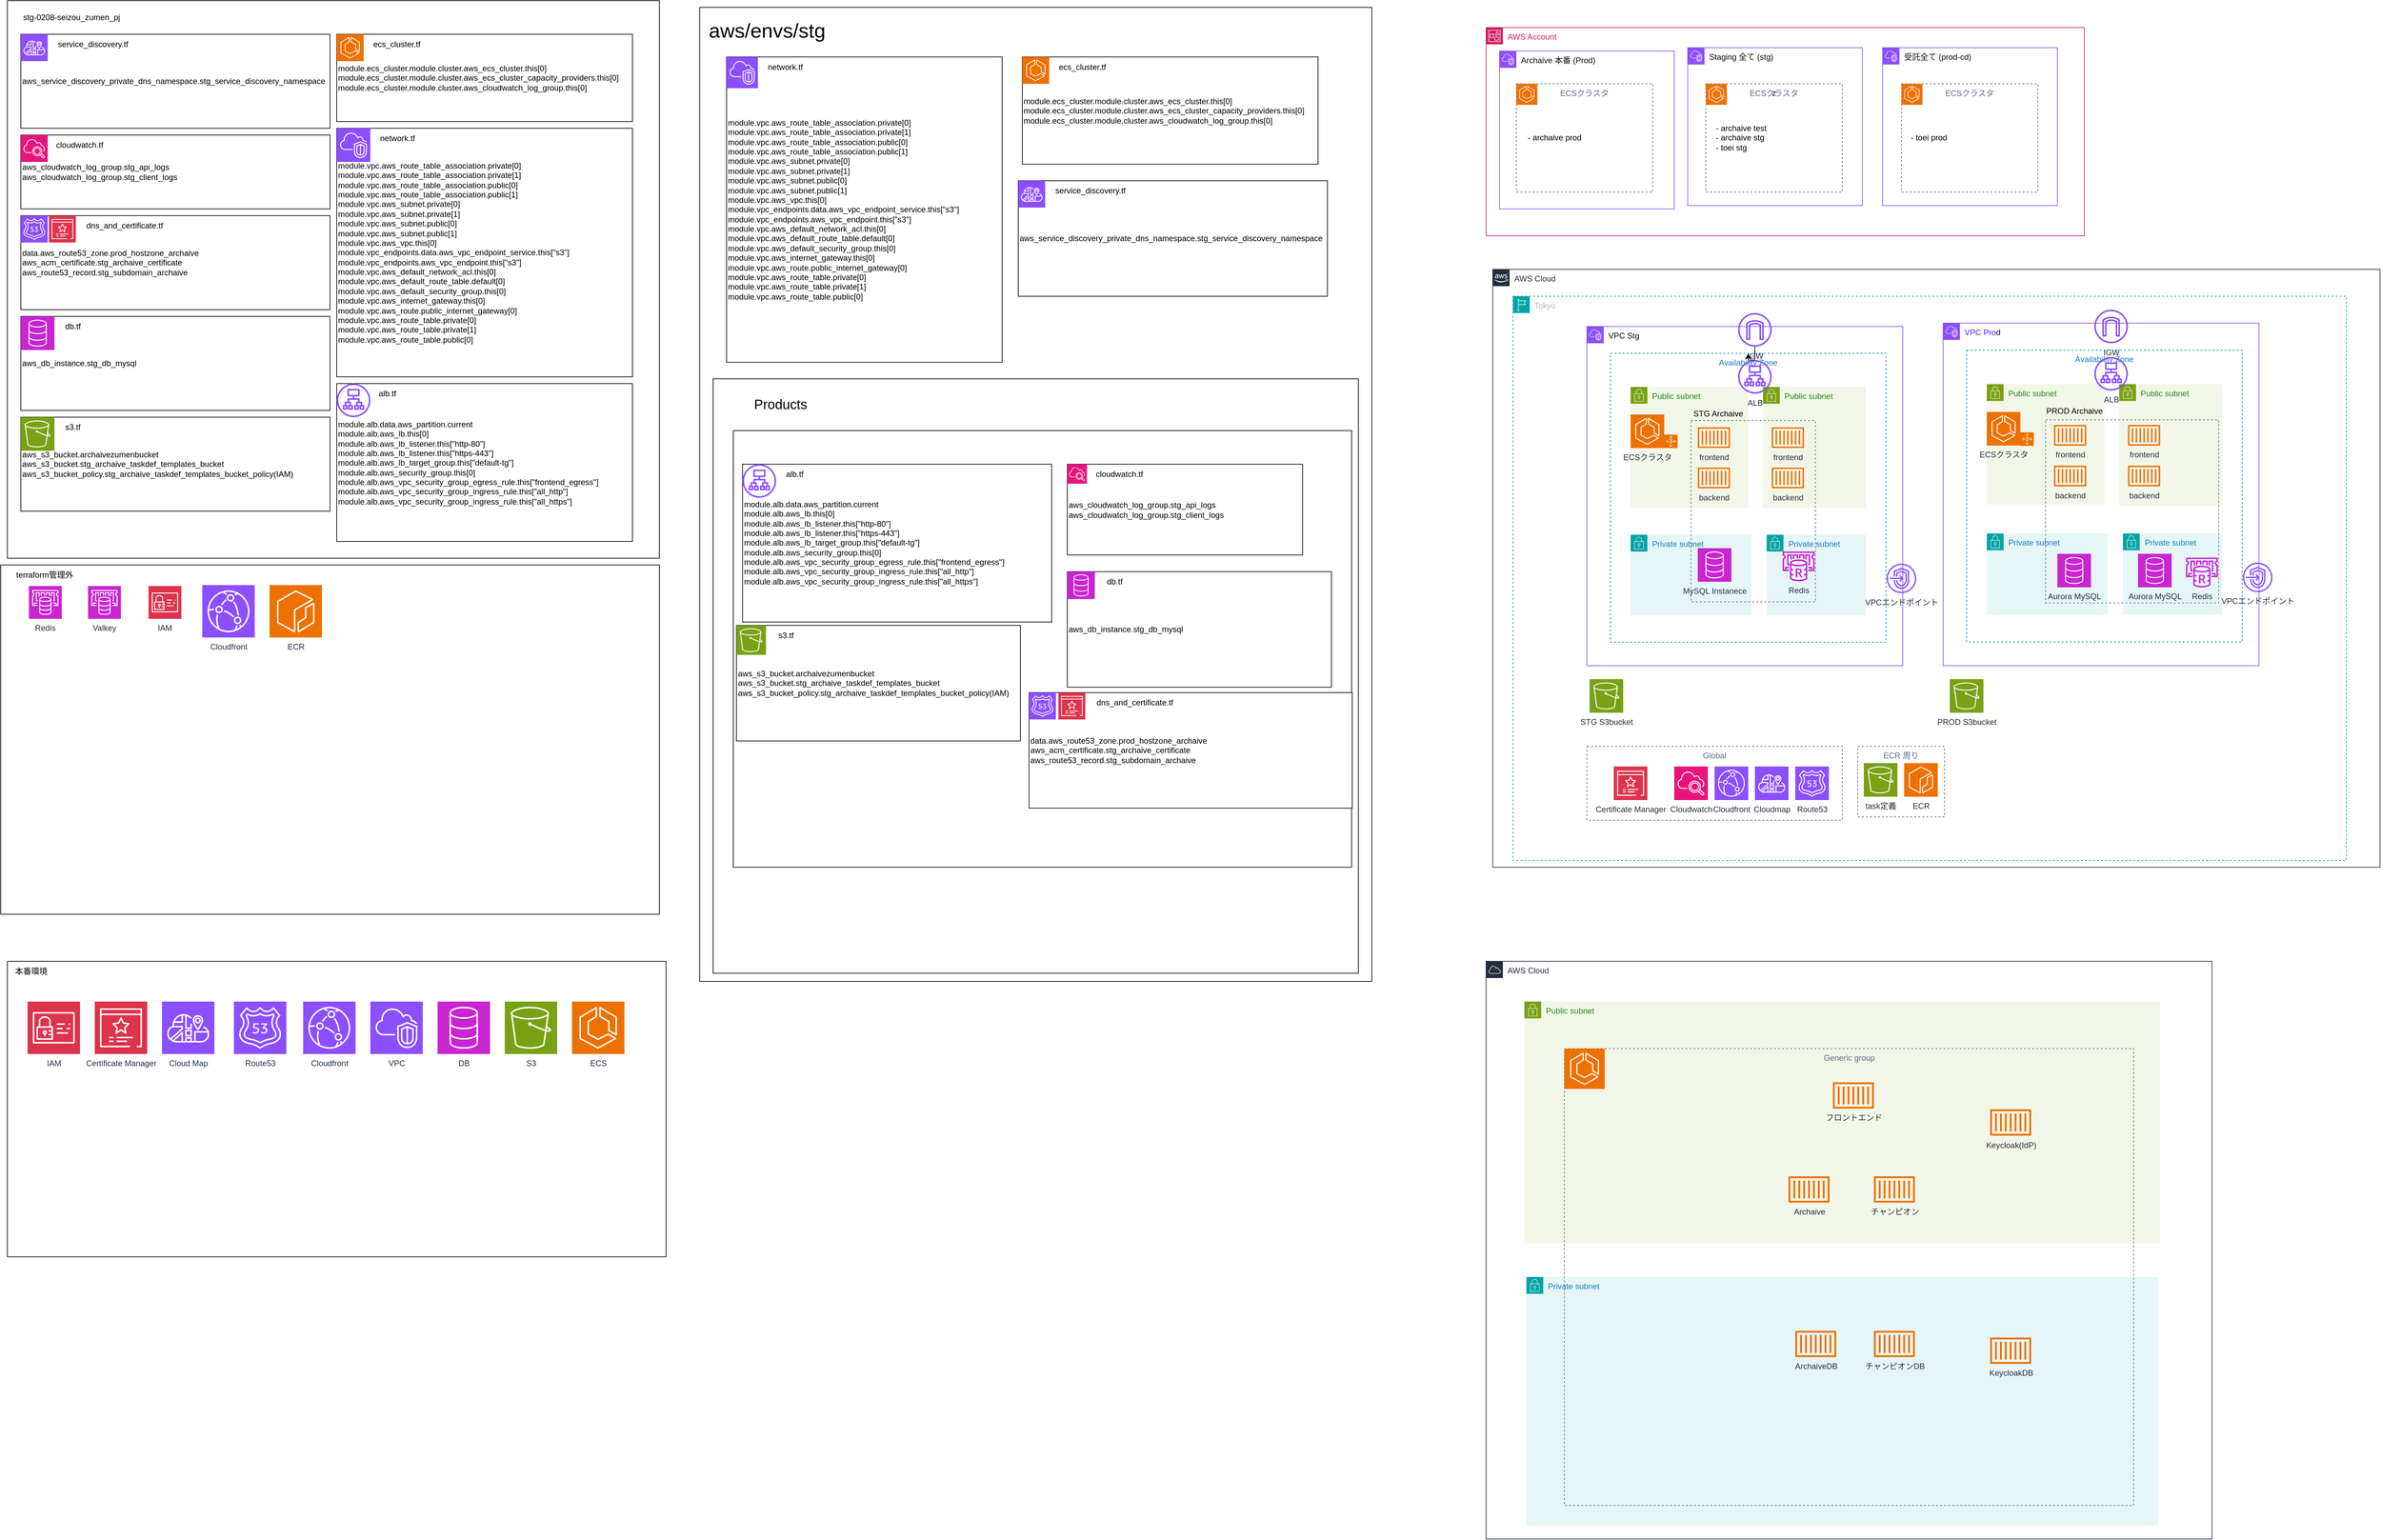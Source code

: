 <mxfile version="27.1.4">
  <diagram name="ページ1" id="I1mmnMLsj8xbr34W4d1a">
    <mxGraphModel dx="2328" dy="867" grid="1" gridSize="10" guides="1" tooltips="1" connect="1" arrows="1" fold="1" page="1" pageScale="1" pageWidth="827" pageHeight="1169" math="0" shadow="0">
      <root>
        <mxCell id="0" />
        <mxCell id="1" parent="0" />
        <mxCell id="1GBH_SfIVhljW1qB09_X-132" value="" style="group" parent="1" vertex="1" connectable="0">
          <mxGeometry x="280" y="40" width="1120" height="1450" as="geometry" />
        </mxCell>
        <mxCell id="1GBH_SfIVhljW1qB09_X-124" value="&lt;font style=&quot;font-size: 25px;&quot;&gt;Products&lt;/font&gt;" style="text;html=1;align=center;verticalAlign=middle;resizable=0;points=[];autosize=1;strokeColor=none;fillColor=none;" parent="1GBH_SfIVhljW1qB09_X-132" vertex="1">
          <mxGeometry x="20" y="344.068" width="120" height="40" as="geometry" />
        </mxCell>
        <mxCell id="1GBH_SfIVhljW1qB09_X-108" value="" style="rounded=0;whiteSpace=wrap;html=1;" parent="1GBH_SfIVhljW1qB09_X-132" vertex="1">
          <mxGeometry width="1000" height="1450" as="geometry" />
        </mxCell>
        <mxCell id="1GBH_SfIVhljW1qB09_X-114" value="&lt;span style=&quot;font-size: 30px;&quot;&gt;aws/envs/stg&lt;/span&gt;" style="text;html=1;align=center;verticalAlign=middle;resizable=0;points=[];autosize=1;strokeColor=none;fillColor=none;fontSize=40;" parent="1GBH_SfIVhljW1qB09_X-132" vertex="1">
          <mxGeometry width="200" height="60" as="geometry" />
        </mxCell>
        <mxCell id="1GBH_SfIVhljW1qB09_X-113" value="" style="rounded=0;whiteSpace=wrap;html=1;" parent="1GBH_SfIVhljW1qB09_X-132" vertex="1">
          <mxGeometry x="20" y="552.97" width="960" height="884.75" as="geometry" />
        </mxCell>
        <mxCell id="1GBH_SfIVhljW1qB09_X-141" value="" style="group" parent="1GBH_SfIVhljW1qB09_X-132" vertex="1" connectable="0">
          <mxGeometry x="40" y="73.729" width="586.59" height="454.661" as="geometry" />
        </mxCell>
        <mxCell id="1GBH_SfIVhljW1qB09_X-140" value="module.vpc.aws_route_table_association.private[0]&lt;br&gt;module.vpc.aws_route_table_association.private[1]&lt;br&gt;module.vpc.aws_route_table_association.public[0]&lt;br&gt;module.vpc.aws_route_table_association.public[1]&lt;br&gt;module.vpc.aws_subnet.private[0]&lt;br&gt;module.vpc.aws_subnet.private[1]&lt;br&gt;module.vpc.aws_subnet.public[0]&lt;br&gt;module.vpc.aws_subnet.public[1]&lt;br&gt;module.vpc.aws_vpc.this[0]&lt;br&gt;module.vpc_endpoints.data.aws_vpc_endpoint_service.this[&quot;s3&quot;]&lt;br&gt;module.vpc_endpoints.aws_vpc_endpoint.this[&quot;s3&quot;]&lt;div&gt;&lt;span style=&quot;text-align: center;&quot;&gt;module.vpc.aws_default_network_acl.this[0]&lt;/span&gt;&lt;br style=&quot;text-align: center;&quot;&gt;&lt;span style=&quot;text-align: center;&quot;&gt;module.vpc.aws_default_route_table.default[0]&lt;/span&gt;&lt;br style=&quot;text-align: center;&quot;&gt;&lt;span style=&quot;text-align: center;&quot;&gt;module.vpc.aws_default_security_group.this[0]&lt;/span&gt;&lt;br style=&quot;text-align: center;&quot;&gt;&lt;span style=&quot;text-align: center;&quot;&gt;module.vpc.aws_internet_gateway.this[0]&lt;/span&gt;&lt;br style=&quot;text-align: center;&quot;&gt;&lt;span style=&quot;text-align: center;&quot;&gt;module.vpc.aws_route.public_internet_gateway[0]&lt;/span&gt;&lt;br style=&quot;text-align: center;&quot;&gt;&lt;span style=&quot;text-align: center;&quot;&gt;module.vpc.aws_route_table.private[0]&lt;/span&gt;&lt;br style=&quot;text-align: center;&quot;&gt;&lt;span style=&quot;text-align: center;&quot;&gt;module.vpc.aws_route_table.private[1]&lt;/span&gt;&lt;br style=&quot;text-align: center;&quot;&gt;&lt;span style=&quot;text-align: center;&quot;&gt;module.vpc.aws_route_table.public[0]&lt;/span&gt;&lt;/div&gt;" style="rounded=0;whiteSpace=wrap;html=1;align=left;" parent="1GBH_SfIVhljW1qB09_X-141" vertex="1">
          <mxGeometry width="410" height="454.661" as="geometry" />
        </mxCell>
        <mxCell id="1GBH_SfIVhljW1qB09_X-139" value="" style="sketch=0;points=[[0,0,0],[0.25,0,0],[0.5,0,0],[0.75,0,0],[1,0,0],[0,1,0],[0.25,1,0],[0.5,1,0],[0.75,1,0],[1,1,0],[0,0.25,0],[0,0.5,0],[0,0.75,0],[1,0.25,0],[1,0.5,0],[1,0.75,0]];outlineConnect=0;fontColor=#232F3E;fillColor=#8C4FFF;strokeColor=#ffffff;dashed=0;verticalLabelPosition=bottom;verticalAlign=top;align=center;html=1;fontSize=12;fontStyle=0;aspect=fixed;shape=mxgraph.aws4.resourceIcon;resIcon=mxgraph.aws4.vpc;" parent="1GBH_SfIVhljW1qB09_X-141" vertex="1">
          <mxGeometry width="46.591" height="46.591" as="geometry" />
        </mxCell>
        <mxCell id="1GBH_SfIVhljW1qB09_X-138" value="network.tf" style="text;html=1;align=center;verticalAlign=middle;resizable=0;points=[];autosize=1;strokeColor=none;fillColor=none;" parent="1GBH_SfIVhljW1qB09_X-141" vertex="1">
          <mxGeometry x="46.591" width="80" height="30" as="geometry" />
        </mxCell>
        <mxCell id="1GBH_SfIVhljW1qB09_X-182" value="" style="group" parent="1GBH_SfIVhljW1qB09_X-132" vertex="1" connectable="0">
          <mxGeometry x="480" y="73.729" width="440" height="159.746" as="geometry" />
        </mxCell>
        <mxCell id="1GBH_SfIVhljW1qB09_X-181" value="module.ecs_cluster.module.cluster.aws_ecs_cluster.this[0]&lt;br&gt;module.ecs_cluster.module.cluster.aws_ecs_cluster_capacity_providers.this[0]&lt;div&gt;module.ecs_cluster.module.cluster.aws_cloudwatch_log_group.this[0]&lt;/div&gt;" style="rounded=0;whiteSpace=wrap;html=1;align=left;" parent="1GBH_SfIVhljW1qB09_X-182" vertex="1">
          <mxGeometry width="440" height="159.746" as="geometry" />
        </mxCell>
        <mxCell id="1GBH_SfIVhljW1qB09_X-179" value="" style="sketch=0;points=[[0,0,0],[0.25,0,0],[0.5,0,0],[0.75,0,0],[1,0,0],[0,1,0],[0.25,1,0],[0.5,1,0],[0.75,1,0],[1,1,0],[0,0.25,0],[0,0.5,0],[0,0.75,0],[1,0.25,0],[1,0.5,0],[1,0.75,0]];outlineConnect=0;fontColor=#232F3E;fillColor=#ED7100;strokeColor=#ffffff;dashed=0;verticalLabelPosition=bottom;verticalAlign=top;align=center;html=1;fontSize=12;fontStyle=0;aspect=fixed;shape=mxgraph.aws4.resourceIcon;resIcon=mxgraph.aws4.ecs;" parent="1GBH_SfIVhljW1qB09_X-182" vertex="1">
          <mxGeometry width="40" height="40" as="geometry" />
        </mxCell>
        <mxCell id="1GBH_SfIVhljW1qB09_X-180" value="ecs_cluster.tf" style="text;html=1;align=center;verticalAlign=middle;resizable=0;points=[];autosize=1;strokeColor=none;fillColor=none;" parent="1GBH_SfIVhljW1qB09_X-182" vertex="1">
          <mxGeometry x="43.76" width="90" height="30" as="geometry" />
        </mxCell>
        <mxCell id="1GBH_SfIVhljW1qB09_X-186" value="" style="group" parent="1GBH_SfIVhljW1qB09_X-132" vertex="1" connectable="0">
          <mxGeometry x="474.0" y="258.051" width="460" height="172.034" as="geometry" />
        </mxCell>
        <mxCell id="1GBH_SfIVhljW1qB09_X-185" value="aws_service_discovery_private_dns_namespace.stg_service_discovery_namespace" style="rounded=0;whiteSpace=wrap;html=1;align=left;" parent="1GBH_SfIVhljW1qB09_X-186" vertex="1">
          <mxGeometry width="460" height="172.034" as="geometry" />
        </mxCell>
        <mxCell id="1GBH_SfIVhljW1qB09_X-183" value="" style="sketch=0;points=[[0,0,0],[0.25,0,0],[0.5,0,0],[0.75,0,0],[1,0,0],[0,1,0],[0.25,1,0],[0.5,1,0],[0.75,1,0],[1,1,0],[0,0.25,0],[0,0.5,0],[0,0.75,0],[1,0.25,0],[1,0.5,0],[1,0.75,0]];outlineConnect=0;fontColor=#232F3E;fillColor=#8C4FFF;strokeColor=#ffffff;dashed=0;verticalLabelPosition=bottom;verticalAlign=top;align=center;html=1;fontSize=12;fontStyle=0;aspect=fixed;shape=mxgraph.aws4.resourceIcon;resIcon=mxgraph.aws4.cloud_map;" parent="1GBH_SfIVhljW1qB09_X-186" vertex="1">
          <mxGeometry width="40" height="40" as="geometry" />
        </mxCell>
        <mxCell id="1GBH_SfIVhljW1qB09_X-184" value="service_discovery.tf" style="text;html=1;align=center;verticalAlign=middle;resizable=0;points=[];autosize=1;strokeColor=none;fillColor=none;" parent="1GBH_SfIVhljW1qB09_X-186" vertex="1">
          <mxGeometry x="41.818" width="130" height="30" as="geometry" />
        </mxCell>
        <mxCell id="yOQ3HkAMDV6fzTH-cAhq-1" value="&lt;font style=&quot;font-size: 20px;&quot;&gt;Products&lt;/font&gt;" style="text;html=1;align=center;verticalAlign=middle;resizable=0;points=[];autosize=1;strokeColor=none;fillColor=none;" parent="1GBH_SfIVhljW1qB09_X-132" vertex="1">
          <mxGeometry x="70" y="570" width="100" height="40" as="geometry" />
        </mxCell>
        <mxCell id="1GBH_SfIVhljW1qB09_X-125" value="&lt;font style=&quot;font-size: 25px;&quot;&gt;Archaive&lt;/font&gt;" style="text;html=1;align=center;verticalAlign=middle;resizable=0;points=[];autosize=1;strokeColor=none;fillColor=none;" parent="1GBH_SfIVhljW1qB09_X-132" vertex="1">
          <mxGeometry x="54.718" y="630" width="120" height="40" as="geometry" />
        </mxCell>
        <mxCell id="yOQ3HkAMDV6fzTH-cAhq-4" value="" style="group" parent="1GBH_SfIVhljW1qB09_X-132" vertex="1" connectable="0">
          <mxGeometry x="50" y="630" width="920.905" height="650" as="geometry" />
        </mxCell>
        <mxCell id="1GBH_SfIVhljW1qB09_X-123" value="" style="rounded=0;whiteSpace=wrap;html=1;" parent="yOQ3HkAMDV6fzTH-cAhq-4" vertex="1">
          <mxGeometry width="920" height="650" as="geometry" />
        </mxCell>
        <mxCell id="1GBH_SfIVhljW1qB09_X-236" value="" style="group" parent="yOQ3HkAMDV6fzTH-cAhq-4" vertex="1" connectable="0">
          <mxGeometry x="13.759" y="50.0" width="460" height="234.998" as="geometry" />
        </mxCell>
        <mxCell id="yOQ3HkAMDV6fzTH-cAhq-2" value="" style="group" parent="1GBH_SfIVhljW1qB09_X-236" vertex="1" connectable="0">
          <mxGeometry width="460" height="234.998" as="geometry" />
        </mxCell>
        <mxCell id="1GBH_SfIVhljW1qB09_X-235" value="module.alb.data.aws_partition.current&lt;br&gt;module.alb.aws_lb.this[0]&lt;br&gt;module.alb.aws_lb_listener.this[&quot;http-80&quot;]&lt;br&gt;module.alb.aws_lb_listener.this[&quot;https-443&quot;]&lt;br&gt;module.alb.aws_lb_target_group.this[&quot;default-tg&quot;]&lt;br&gt;module.alb.aws_security_group.this[0]&lt;br&gt;module.alb.aws_vpc_security_group_egress_rule.this[&quot;frontend_egress&quot;]&lt;br&gt;module.alb.aws_vpc_security_group_ingress_rule.this[&quot;all_http&quot;]&lt;br&gt;&lt;div style=&quot;&quot;&gt;&lt;span style=&quot;background-color: transparent; color: light-dark(rgb(0, 0, 0), rgb(255, 255, 255));&quot;&gt;module.alb.aws_vpc_security_group_ingress_rule.this[&quot;all_https&quot;]&lt;/span&gt;&lt;/div&gt;" style="rounded=0;whiteSpace=wrap;html=1;align=left;" parent="yOQ3HkAMDV6fzTH-cAhq-2" vertex="1">
          <mxGeometry width="460" height="234.998" as="geometry" />
        </mxCell>
        <mxCell id="1GBH_SfIVhljW1qB09_X-233" value="" style="sketch=0;outlineConnect=0;fontColor=#232F3E;gradientColor=none;fillColor=#8C4FFF;strokeColor=none;dashed=0;verticalLabelPosition=bottom;verticalAlign=top;align=center;html=1;fontSize=12;fontStyle=0;aspect=fixed;pointerEvents=1;shape=mxgraph.aws4.application_load_balancer;" parent="yOQ3HkAMDV6fzTH-cAhq-2" vertex="1">
          <mxGeometry width="50.0" height="50.0" as="geometry" />
        </mxCell>
        <mxCell id="1GBH_SfIVhljW1qB09_X-234" value="alb.tf" style="text;html=1;align=center;verticalAlign=middle;resizable=0;points=[];autosize=1;strokeColor=none;fillColor=none;" parent="yOQ3HkAMDV6fzTH-cAhq-2" vertex="1">
          <mxGeometry x="52.273" width="50" height="30" as="geometry" />
        </mxCell>
        <mxCell id="1GBH_SfIVhljW1qB09_X-249" value="" style="group" parent="yOQ3HkAMDV6fzTH-cAhq-4" vertex="1" connectable="0">
          <mxGeometry x="439.995" y="390.001" width="480.909" height="222.029" as="geometry" />
        </mxCell>
        <mxCell id="1GBH_SfIVhljW1qB09_X-248" value="data.aws_route53_zone.prod_hostzone_archaive&lt;br&gt;&lt;div style=&quot;&quot;&gt;&lt;span style=&quot;background-color: transparent; color: light-dark(rgb(0, 0, 0), rgb(255, 255, 255));&quot;&gt;aws_acm_certificate.stg_archaive_certificate&lt;/span&gt;&lt;/div&gt;aws_route53_record.stg_subdomain_archaive" style="rounded=0;whiteSpace=wrap;html=1;align=left;" parent="1GBH_SfIVhljW1qB09_X-249" vertex="1">
          <mxGeometry width="480.909" height="172.033" as="geometry" />
        </mxCell>
        <mxCell id="1GBH_SfIVhljW1qB09_X-245" value="" style="sketch=0;points=[[0,0,0],[0.25,0,0],[0.5,0,0],[0.75,0,0],[1,0,0],[0,1,0],[0.25,1,0],[0.5,1,0],[0.75,1,0],[1,1,0],[0,0.25,0],[0,0.5,0],[0,0.75,0],[1,0.25,0],[1,0.5,0],[1,0.75,0]];outlineConnect=0;fontColor=#232F3E;fillColor=#8C4FFF;strokeColor=#ffffff;dashed=0;verticalLabelPosition=bottom;verticalAlign=top;align=center;html=1;fontSize=12;fontStyle=0;aspect=fixed;shape=mxgraph.aws4.resourceIcon;resIcon=mxgraph.aws4.route_53;" parent="1GBH_SfIVhljW1qB09_X-249" vertex="1">
          <mxGeometry width="40.0" height="40.0" as="geometry" />
        </mxCell>
        <mxCell id="1GBH_SfIVhljW1qB09_X-246" value="" style="sketch=0;points=[[0,0,0],[0.25,0,0],[0.5,0,0],[0.75,0,0],[1,0,0],[0,1,0],[0.25,1,0],[0.5,1,0],[0.75,1,0],[1,1,0],[0,0.25,0],[0,0.5,0],[0,0.75,0],[1,0.25,0],[1,0.5,0],[1,0.75,0]];outlineConnect=0;fontColor=#232F3E;fillColor=#DD344C;strokeColor=#ffffff;dashed=0;verticalLabelPosition=bottom;verticalAlign=top;align=center;html=1;fontSize=12;fontStyle=0;aspect=fixed;shape=mxgraph.aws4.resourceIcon;resIcon=mxgraph.aws4.certificate_manager_3;" parent="1GBH_SfIVhljW1qB09_X-249" vertex="1">
          <mxGeometry x="43.719" width="40.0" height="40.0" as="geometry" />
        </mxCell>
        <mxCell id="1GBH_SfIVhljW1qB09_X-247" value="dns_and_certificate.tf" style="text;html=1;align=center;verticalAlign=middle;resizable=0;points=[];autosize=1;strokeColor=none;fillColor=none;" parent="1GBH_SfIVhljW1qB09_X-249" vertex="1">
          <mxGeometry x="87.438" width="140" height="30" as="geometry" />
        </mxCell>
        <mxCell id="yOQ3HkAMDV6fzTH-cAhq-3" value="" style="group" parent="yOQ3HkAMDV6fzTH-cAhq-4" vertex="1" connectable="0">
          <mxGeometry x="497" y="50" width="350" height="135.17" as="geometry" />
        </mxCell>
        <mxCell id="1GBH_SfIVhljW1qB09_X-194" value="aws_cloudwatch_log_group.stg_api_logs&lt;br&gt;&lt;div style=&quot;&quot;&gt;&lt;span style=&quot;background-color: transparent; color: light-dark(rgb(0, 0, 0), rgb(255, 255, 255));&quot;&gt;aws_cloudwatch_log_group.stg_client_logs&lt;/span&gt;&lt;/div&gt;" style="rounded=0;whiteSpace=wrap;html=1;align=left;" parent="yOQ3HkAMDV6fzTH-cAhq-3" vertex="1">
          <mxGeometry width="350" height="135.17" as="geometry" />
        </mxCell>
        <mxCell id="1GBH_SfIVhljW1qB09_X-192" value="cloudwatch.tf" style="text;html=1;align=center;verticalAlign=middle;resizable=0;points=[];autosize=1;strokeColor=none;fillColor=none;" parent="yOQ3HkAMDV6fzTH-cAhq-3" vertex="1">
          <mxGeometry x="31.818" width="90" height="30" as="geometry" />
        </mxCell>
        <mxCell id="1GBH_SfIVhljW1qB09_X-193" value="" style="sketch=0;points=[[0,0,0],[0.25,0,0],[0.5,0,0],[0.75,0,0],[1,0,0],[0,1,0],[0.25,1,0],[0.5,1,0],[0.75,1,0],[1,1,0],[0,0.25,0],[0,0.5,0],[0,0.75,0],[1,0.25,0],[1,0.5,0],[1,0.75,0]];points=[[0,0,0],[0.25,0,0],[0.5,0,0],[0.75,0,0],[1,0,0],[0,1,0],[0.25,1,0],[0.5,1,0],[0.75,1,0],[1,1,0],[0,0.25,0],[0,0.5,0],[0,0.75,0],[1,0.25,0],[1,0.5,0],[1,0.75,0]];outlineConnect=0;fontColor=#232F3E;fillColor=#E7157B;strokeColor=#ffffff;dashed=0;verticalLabelPosition=bottom;verticalAlign=top;align=center;html=1;fontSize=12;fontStyle=0;aspect=fixed;shape=mxgraph.aws4.resourceIcon;resIcon=mxgraph.aws4.cloudwatch_2;" parent="yOQ3HkAMDV6fzTH-cAhq-3" vertex="1">
          <mxGeometry width="29.111" height="29.111" as="geometry" />
        </mxCell>
        <mxCell id="1GBH_SfIVhljW1qB09_X-240" value="" style="group" parent="yOQ3HkAMDV6fzTH-cAhq-4" vertex="1" connectable="0">
          <mxGeometry x="497" y="210" width="393" height="172.03" as="geometry" />
        </mxCell>
        <mxCell id="1GBH_SfIVhljW1qB09_X-239" value="aws_db_instance.stg_db_mysql" style="rounded=0;whiteSpace=wrap;html=1;align=left;" parent="1GBH_SfIVhljW1qB09_X-240" vertex="1">
          <mxGeometry width="393" height="172.03" as="geometry" />
        </mxCell>
        <mxCell id="1GBH_SfIVhljW1qB09_X-238" value="" style="sketch=0;points=[[0,0,0],[0.25,0,0],[0.5,0,0],[0.75,0,0],[1,0,0],[0,1,0],[0.25,1,0],[0.5,1,0],[0.75,1,0],[1,1,0],[0,0.25,0],[0,0.5,0],[0,0.75,0],[1,0.25,0],[1,0.5,0],[1,0.75,0]];outlineConnect=0;fontColor=#232F3E;fillColor=#C925D1;strokeColor=#ffffff;dashed=0;verticalLabelPosition=bottom;verticalAlign=top;align=center;html=1;fontSize=12;fontStyle=0;aspect=fixed;shape=mxgraph.aws4.resourceIcon;resIcon=mxgraph.aws4.database;" parent="1GBH_SfIVhljW1qB09_X-240" vertex="1">
          <mxGeometry width="40.86" height="40.86" as="geometry" />
        </mxCell>
        <mxCell id="1GBH_SfIVhljW1qB09_X-237" value="db.tf" style="text;html=1;align=center;verticalAlign=middle;resizable=0;points=[];autosize=1;strokeColor=none;fillColor=none;" parent="1GBH_SfIVhljW1qB09_X-240" vertex="1">
          <mxGeometry x="44.659" width="50" height="30" as="geometry" />
        </mxCell>
        <mxCell id="1GBH_SfIVhljW1qB09_X-244" value="" style="group" parent="yOQ3HkAMDV6fzTH-cAhq-4" vertex="1" connectable="0">
          <mxGeometry x="4.72" y="290" width="450" height="242.04" as="geometry" />
        </mxCell>
        <mxCell id="1GBH_SfIVhljW1qB09_X-243" value="aws_s3_bucket.archaivezumenbucket&lt;br&gt;aws_s3_bucket.stg_archaive_taskdef_templates_bucket&lt;br&gt;&lt;div style=&quot;&quot;&gt;&lt;span style=&quot;background-color: transparent; color: light-dark(rgb(0, 0, 0), rgb(255, 255, 255));&quot;&gt;aws_s3_bucket_policy.stg_archaive_taskdef_templates_bucket_policy(IAM)&lt;/span&gt;&lt;/div&gt;" style="rounded=0;whiteSpace=wrap;html=1;align=left;" parent="1GBH_SfIVhljW1qB09_X-244" vertex="1">
          <mxGeometry width="422.449" height="172.035" as="geometry" />
        </mxCell>
        <mxCell id="1GBH_SfIVhljW1qB09_X-242" value="" style="sketch=0;points=[[0,0,0],[0.25,0,0],[0.5,0,0],[0.75,0,0],[1,0,0],[0,1,0],[0.25,1,0],[0.5,1,0],[0.75,1,0],[1,1,0],[0,0.25,0],[0,0.5,0],[0,0.75,0],[1,0.25,0],[1,0.5,0],[1,0.75,0]];outlineConnect=0;fontColor=#232F3E;fillColor=#7AA116;strokeColor=#ffffff;dashed=0;verticalLabelPosition=bottom;verticalAlign=top;align=center;html=1;fontSize=12;fontStyle=0;aspect=fixed;shape=mxgraph.aws4.resourceIcon;resIcon=mxgraph.aws4.s3;" parent="1GBH_SfIVhljW1qB09_X-244" vertex="1">
          <mxGeometry width="43.922" height="43.922" as="geometry" />
        </mxCell>
        <mxCell id="1GBH_SfIVhljW1qB09_X-241" value="s3.tf" style="text;html=1;align=center;verticalAlign=middle;resizable=0;points=[];autosize=1;strokeColor=none;fillColor=none;" parent="1GBH_SfIVhljW1qB09_X-244" vertex="1">
          <mxGeometry x="48.006" width="50" height="30" as="geometry" />
        </mxCell>
        <mxCell id="1GBH_SfIVhljW1qB09_X-67" value="" style="group" parent="1" vertex="1" connectable="0">
          <mxGeometry x="-750" y="30" width="970" height="830" as="geometry" />
        </mxCell>
        <mxCell id="1GBH_SfIVhljW1qB09_X-53" value="" style="rounded=0;whiteSpace=wrap;html=1;" parent="1GBH_SfIVhljW1qB09_X-67" vertex="1">
          <mxGeometry width="970" height="830" as="geometry" />
        </mxCell>
        <mxCell id="1GBH_SfIVhljW1qB09_X-12" value="ecs_cluster.tf&#xa;" style="group" parent="1GBH_SfIVhljW1qB09_X-67" vertex="1" connectable="0">
          <mxGeometry x="490" y="50" width="440" height="510" as="geometry" />
        </mxCell>
        <mxCell id="1GBH_SfIVhljW1qB09_X-16" value="" style="group" parent="1GBH_SfIVhljW1qB09_X-12" vertex="1" connectable="0">
          <mxGeometry width="440" height="130" as="geometry" />
        </mxCell>
        <mxCell id="1GBH_SfIVhljW1qB09_X-8" value="module.ecs_cluster.module.cluster.aws_ecs_cluster.this[0]&lt;br&gt;module.ecs_cluster.module.cluster.aws_ecs_cluster_capacity_providers.this[0]&lt;div&gt;module.ecs_cluster.module.cluster.aws_cloudwatch_log_group.this[0]&lt;/div&gt;" style="rounded=0;whiteSpace=wrap;html=1;align=left;" parent="1GBH_SfIVhljW1qB09_X-16" vertex="1">
          <mxGeometry width="440" height="130" as="geometry" />
        </mxCell>
        <mxCell id="1GBH_SfIVhljW1qB09_X-11" value="" style="sketch=0;points=[[0,0,0],[0.25,0,0],[0.5,0,0],[0.75,0,0],[1,0,0],[0,1,0],[0.25,1,0],[0.5,1,0],[0.75,1,0],[1,1,0],[0,0.25,0],[0,0.5,0],[0,0.75,0],[1,0.25,0],[1,0.5,0],[1,0.75,0]];outlineConnect=0;fontColor=#232F3E;fillColor=#ED7100;strokeColor=#ffffff;dashed=0;verticalLabelPosition=bottom;verticalAlign=top;align=center;html=1;fontSize=12;fontStyle=0;aspect=fixed;shape=mxgraph.aws4.resourceIcon;resIcon=mxgraph.aws4.ecs;" parent="1GBH_SfIVhljW1qB09_X-16" vertex="1">
          <mxGeometry width="40" height="40" as="geometry" />
        </mxCell>
        <mxCell id="1GBH_SfIVhljW1qB09_X-15" value="ecs_cluster.tf" style="text;html=1;align=center;verticalAlign=middle;resizable=0;points=[];autosize=1;strokeColor=none;fillColor=none;" parent="1GBH_SfIVhljW1qB09_X-16" vertex="1">
          <mxGeometry x="43.76" width="90" height="30" as="geometry" />
        </mxCell>
        <mxCell id="1GBH_SfIVhljW1qB09_X-37" value="" style="group" parent="1GBH_SfIVhljW1qB09_X-12" vertex="1" connectable="0">
          <mxGeometry y="140" width="440" height="370" as="geometry" />
        </mxCell>
        <mxCell id="1GBH_SfIVhljW1qB09_X-24" value="module.vpc.aws_route_table_association.private[0]&lt;br&gt;module.vpc.aws_route_table_association.private[1]&lt;br&gt;module.vpc.aws_route_table_association.public[0]&lt;br&gt;module.vpc.aws_route_table_association.public[1]&lt;br&gt;module.vpc.aws_subnet.private[0]&lt;br&gt;module.vpc.aws_subnet.private[1]&lt;br&gt;module.vpc.aws_subnet.public[0]&lt;br&gt;module.vpc.aws_subnet.public[1]&lt;br&gt;module.vpc.aws_vpc.this[0]&lt;br&gt;module.vpc_endpoints.data.aws_vpc_endpoint_service.this[&quot;s3&quot;]&lt;br&gt;module.vpc_endpoints.aws_vpc_endpoint.this[&quot;s3&quot;]&lt;div&gt;&lt;span style=&quot;text-align: center;&quot;&gt;module.vpc.aws_default_network_acl.this[0]&lt;/span&gt;&lt;br style=&quot;text-align: center;&quot;&gt;&lt;span style=&quot;text-align: center;&quot;&gt;module.vpc.aws_default_route_table.default[0]&lt;/span&gt;&lt;br style=&quot;text-align: center;&quot;&gt;&lt;span style=&quot;text-align: center;&quot;&gt;module.vpc.aws_default_security_group.this[0]&lt;/span&gt;&lt;br style=&quot;text-align: center;&quot;&gt;&lt;span style=&quot;text-align: center;&quot;&gt;module.vpc.aws_internet_gateway.this[0]&lt;/span&gt;&lt;br style=&quot;text-align: center;&quot;&gt;&lt;span style=&quot;text-align: center;&quot;&gt;module.vpc.aws_route.public_internet_gateway[0]&lt;/span&gt;&lt;br style=&quot;text-align: center;&quot;&gt;&lt;span style=&quot;text-align: center;&quot;&gt;module.vpc.aws_route_table.private[0]&lt;/span&gt;&lt;br style=&quot;text-align: center;&quot;&gt;&lt;span style=&quot;text-align: center;&quot;&gt;module.vpc.aws_route_table.private[1]&lt;/span&gt;&lt;br style=&quot;text-align: center;&quot;&gt;&lt;span style=&quot;text-align: center;&quot;&gt;module.vpc.aws_route_table.public[0]&lt;/span&gt;&lt;/div&gt;" style="rounded=0;whiteSpace=wrap;html=1;align=left;" parent="1GBH_SfIVhljW1qB09_X-37" vertex="1">
          <mxGeometry width="440" height="370" as="geometry" />
        </mxCell>
        <mxCell id="1GBH_SfIVhljW1qB09_X-35" value="" style="sketch=0;points=[[0,0,0],[0.25,0,0],[0.5,0,0],[0.75,0,0],[1,0,0],[0,1,0],[0.25,1,0],[0.5,1,0],[0.75,1,0],[1,1,0],[0,0.25,0],[0,0.5,0],[0,0.75,0],[1,0.25,0],[1,0.5,0],[1,0.75,0]];outlineConnect=0;fontColor=#232F3E;fillColor=#8C4FFF;strokeColor=#ffffff;dashed=0;verticalLabelPosition=bottom;verticalAlign=top;align=center;html=1;fontSize=12;fontStyle=0;aspect=fixed;shape=mxgraph.aws4.resourceIcon;resIcon=mxgraph.aws4.vpc;" parent="1GBH_SfIVhljW1qB09_X-37" vertex="1">
          <mxGeometry width="50" height="50" as="geometry" />
        </mxCell>
        <mxCell id="1GBH_SfIVhljW1qB09_X-36" value="network.tf" style="text;html=1;align=center;verticalAlign=middle;resizable=0;points=[];autosize=1;strokeColor=none;fillColor=none;" parent="1GBH_SfIVhljW1qB09_X-37" vertex="1">
          <mxGeometry x="50" width="80" height="30" as="geometry" />
        </mxCell>
        <mxCell id="1GBH_SfIVhljW1qB09_X-33" value="" style="group" parent="1GBH_SfIVhljW1qB09_X-67" vertex="1" connectable="0">
          <mxGeometry x="20" y="620" width="460" height="140" as="geometry" />
        </mxCell>
        <mxCell id="1GBH_SfIVhljW1qB09_X-25" value="aws_s3_bucket.archaivezumenbucket&lt;br&gt;aws_s3_bucket.stg_archaive_taskdef_templates_bucket&lt;br&gt;&lt;div style=&quot;&quot;&gt;&lt;span style=&quot;background-color: transparent; color: light-dark(rgb(0, 0, 0), rgb(255, 255, 255));&quot;&gt;aws_s3_bucket_policy.stg_archaive_taskdef_templates_bucket_policy(IAM)&lt;/span&gt;&lt;/div&gt;" style="rounded=0;whiteSpace=wrap;html=1;align=left;" parent="1GBH_SfIVhljW1qB09_X-33" vertex="1">
          <mxGeometry width="460" height="140" as="geometry" />
        </mxCell>
        <mxCell id="1GBH_SfIVhljW1qB09_X-30" value="" style="sketch=0;points=[[0,0,0],[0.25,0,0],[0.5,0,0],[0.75,0,0],[1,0,0],[0,1,0],[0.25,1,0],[0.5,1,0],[0.75,1,0],[1,1,0],[0,0.25,0],[0,0.5,0],[0,0.75,0],[1,0.25,0],[1,0.5,0],[1,0.75,0]];outlineConnect=0;fontColor=#232F3E;fillColor=#7AA116;strokeColor=#ffffff;dashed=0;verticalLabelPosition=bottom;verticalAlign=top;align=center;html=1;fontSize=12;fontStyle=0;aspect=fixed;shape=mxgraph.aws4.resourceIcon;resIcon=mxgraph.aws4.s3;" parent="1GBH_SfIVhljW1qB09_X-33" vertex="1">
          <mxGeometry width="50" height="50" as="geometry" />
        </mxCell>
        <mxCell id="1GBH_SfIVhljW1qB09_X-32" value="s3.tf" style="text;html=1;align=center;verticalAlign=middle;resizable=0;points=[];autosize=1;strokeColor=none;fillColor=none;" parent="1GBH_SfIVhljW1qB09_X-33" vertex="1">
          <mxGeometry x="52.273" width="50" height="30" as="geometry" />
        </mxCell>
        <mxCell id="1GBH_SfIVhljW1qB09_X-34" value="" style="group" parent="1GBH_SfIVhljW1qB09_X-67" vertex="1" connectable="0">
          <mxGeometry x="20" y="470" width="460" height="140" as="geometry" />
        </mxCell>
        <mxCell id="1GBH_SfIVhljW1qB09_X-26" value="aws_db_instance.stg_db_mysql" style="rounded=0;whiteSpace=wrap;html=1;align=left;" parent="1GBH_SfIVhljW1qB09_X-34" vertex="1">
          <mxGeometry width="460" height="140" as="geometry" />
        </mxCell>
        <mxCell id="1GBH_SfIVhljW1qB09_X-28" value="" style="sketch=0;points=[[0,0,0],[0.25,0,0],[0.5,0,0],[0.75,0,0],[1,0,0],[0,1,0],[0.25,1,0],[0.5,1,0],[0.75,1,0],[1,1,0],[0,0.25,0],[0,0.5,0],[0,0.75,0],[1,0.25,0],[1,0.5,0],[1,0.75,0]];outlineConnect=0;fontColor=#232F3E;fillColor=#C925D1;strokeColor=#ffffff;dashed=0;verticalLabelPosition=bottom;verticalAlign=top;align=center;html=1;fontSize=12;fontStyle=0;aspect=fixed;shape=mxgraph.aws4.resourceIcon;resIcon=mxgraph.aws4.database;" parent="1GBH_SfIVhljW1qB09_X-34" vertex="1">
          <mxGeometry width="50" height="50" as="geometry" />
        </mxCell>
        <mxCell id="1GBH_SfIVhljW1qB09_X-29" value="db.tf" style="text;html=1;align=center;verticalAlign=middle;resizable=0;points=[];autosize=1;strokeColor=none;fillColor=none;" parent="1GBH_SfIVhljW1qB09_X-34" vertex="1">
          <mxGeometry x="52.273" width="50" height="30" as="geometry" />
        </mxCell>
        <mxCell id="1GBH_SfIVhljW1qB09_X-44" value="" style="group" parent="1GBH_SfIVhljW1qB09_X-67" vertex="1" connectable="0">
          <mxGeometry x="20" y="200" width="460" height="110" as="geometry" />
        </mxCell>
        <mxCell id="1GBH_SfIVhljW1qB09_X-22" value="aws_cloudwatch_log_group.stg_api_logs&lt;br&gt;&lt;div style=&quot;&quot;&gt;&lt;span style=&quot;background-color: transparent; color: light-dark(rgb(0, 0, 0), rgb(255, 255, 255));&quot;&gt;aws_cloudwatch_log_group.stg_client_logs&lt;/span&gt;&lt;/div&gt;" style="rounded=0;whiteSpace=wrap;html=1;align=left;" parent="1GBH_SfIVhljW1qB09_X-44" vertex="1">
          <mxGeometry width="460" height="110" as="geometry" />
        </mxCell>
        <mxCell id="1GBH_SfIVhljW1qB09_X-42" value="cloudwatch.tf" style="text;html=1;align=center;verticalAlign=middle;resizable=0;points=[];autosize=1;strokeColor=none;fillColor=none;" parent="1GBH_SfIVhljW1qB09_X-44" vertex="1">
          <mxGeometry x="41.818" width="90" height="30" as="geometry" />
        </mxCell>
        <mxCell id="1GBH_SfIVhljW1qB09_X-43" value="" style="sketch=0;points=[[0,0,0],[0.25,0,0],[0.5,0,0],[0.75,0,0],[1,0,0],[0,1,0],[0.25,1,0],[0.5,1,0],[0.75,1,0],[1,1,0],[0,0.25,0],[0,0.5,0],[0,0.75,0],[1,0.25,0],[1,0.5,0],[1,0.75,0]];points=[[0,0,0],[0.25,0,0],[0.5,0,0],[0.75,0,0],[1,0,0],[0,1,0],[0.25,1,0],[0.5,1,0],[0.75,1,0],[1,1,0],[0,0.25,0],[0,0.5,0],[0,0.75,0],[1,0.25,0],[1,0.5,0],[1,0.75,0]];outlineConnect=0;fontColor=#232F3E;fillColor=#E7157B;strokeColor=#ffffff;dashed=0;verticalLabelPosition=bottom;verticalAlign=top;align=center;html=1;fontSize=12;fontStyle=0;aspect=fixed;shape=mxgraph.aws4.resourceIcon;resIcon=mxgraph.aws4.cloudwatch_2;" parent="1GBH_SfIVhljW1qB09_X-44" vertex="1">
          <mxGeometry width="40" height="40" as="geometry" />
        </mxCell>
        <mxCell id="1GBH_SfIVhljW1qB09_X-48" value="" style="group" parent="1GBH_SfIVhljW1qB09_X-67" vertex="1" connectable="0">
          <mxGeometry x="20" y="320" width="460" height="140" as="geometry" />
        </mxCell>
        <mxCell id="1GBH_SfIVhljW1qB09_X-21" value="data.aws_route53_zone.prod_hostzone_archaive&lt;br&gt;&lt;div style=&quot;&quot;&gt;&lt;span style=&quot;background-color: transparent; color: light-dark(rgb(0, 0, 0), rgb(255, 255, 255));&quot;&gt;aws_acm_certificate.stg_archaive_certificate&lt;/span&gt;&lt;/div&gt;aws_route53_record.stg_subdomain_archaive" style="rounded=0;whiteSpace=wrap;html=1;align=left;" parent="1GBH_SfIVhljW1qB09_X-48" vertex="1">
          <mxGeometry width="460" height="140" as="geometry" />
        </mxCell>
        <mxCell id="1GBH_SfIVhljW1qB09_X-45" value="" style="sketch=0;points=[[0,0,0],[0.25,0,0],[0.5,0,0],[0.75,0,0],[1,0,0],[0,1,0],[0.25,1,0],[0.5,1,0],[0.75,1,0],[1,1,0],[0,0.25,0],[0,0.5,0],[0,0.75,0],[1,0.25,0],[1,0.5,0],[1,0.75,0]];outlineConnect=0;fontColor=#232F3E;fillColor=#8C4FFF;strokeColor=#ffffff;dashed=0;verticalLabelPosition=bottom;verticalAlign=top;align=center;html=1;fontSize=12;fontStyle=0;aspect=fixed;shape=mxgraph.aws4.resourceIcon;resIcon=mxgraph.aws4.route_53;" parent="1GBH_SfIVhljW1qB09_X-48" vertex="1">
          <mxGeometry width="40" height="40" as="geometry" />
        </mxCell>
        <mxCell id="1GBH_SfIVhljW1qB09_X-46" value="" style="sketch=0;points=[[0,0,0],[0.25,0,0],[0.5,0,0],[0.75,0,0],[1,0,0],[0,1,0],[0.25,1,0],[0.5,1,0],[0.75,1,0],[1,1,0],[0,0.25,0],[0,0.5,0],[0,0.75,0],[1,0.25,0],[1,0.5,0],[1,0.75,0]];outlineConnect=0;fontColor=#232F3E;fillColor=#DD344C;strokeColor=#ffffff;dashed=0;verticalLabelPosition=bottom;verticalAlign=top;align=center;html=1;fontSize=12;fontStyle=0;aspect=fixed;shape=mxgraph.aws4.resourceIcon;resIcon=mxgraph.aws4.certificate_manager_3;" parent="1GBH_SfIVhljW1qB09_X-48" vertex="1">
          <mxGeometry x="41.818" width="40" height="40" as="geometry" />
        </mxCell>
        <mxCell id="1GBH_SfIVhljW1qB09_X-47" value="dns_and_certificate.tf" style="text;html=1;align=center;verticalAlign=middle;resizable=0;points=[];autosize=1;strokeColor=none;fillColor=none;" parent="1GBH_SfIVhljW1qB09_X-48" vertex="1">
          <mxGeometry x="83.636" width="140" height="30" as="geometry" />
        </mxCell>
        <mxCell id="1GBH_SfIVhljW1qB09_X-51" value="" style="group" parent="1GBH_SfIVhljW1qB09_X-67" vertex="1" connectable="0">
          <mxGeometry x="20" y="50" width="460" height="140" as="geometry" />
        </mxCell>
        <mxCell id="1GBH_SfIVhljW1qB09_X-20" value="aws_service_discovery_private_dns_namespace.stg_service_discovery_namespace" style="rounded=0;whiteSpace=wrap;html=1;align=left;" parent="1GBH_SfIVhljW1qB09_X-51" vertex="1">
          <mxGeometry width="460" height="140" as="geometry" />
        </mxCell>
        <mxCell id="1GBH_SfIVhljW1qB09_X-49" value="" style="sketch=0;points=[[0,0,0],[0.25,0,0],[0.5,0,0],[0.75,0,0],[1,0,0],[0,1,0],[0.25,1,0],[0.5,1,0],[0.75,1,0],[1,1,0],[0,0.25,0],[0,0.5,0],[0,0.75,0],[1,0.25,0],[1,0.5,0],[1,0.75,0]];outlineConnect=0;fontColor=#232F3E;fillColor=#8C4FFF;strokeColor=#ffffff;dashed=0;verticalLabelPosition=bottom;verticalAlign=top;align=center;html=1;fontSize=12;fontStyle=0;aspect=fixed;shape=mxgraph.aws4.resourceIcon;resIcon=mxgraph.aws4.cloud_map;" parent="1GBH_SfIVhljW1qB09_X-51" vertex="1">
          <mxGeometry width="40" height="40" as="geometry" />
        </mxCell>
        <mxCell id="1GBH_SfIVhljW1qB09_X-50" value="service_discovery.tf" style="text;html=1;align=center;verticalAlign=middle;resizable=0;points=[];autosize=1;strokeColor=none;fillColor=none;" parent="1GBH_SfIVhljW1qB09_X-51" vertex="1">
          <mxGeometry x="41.818" width="130" height="30" as="geometry" />
        </mxCell>
        <mxCell id="1GBH_SfIVhljW1qB09_X-52" value="" style="group" parent="1GBH_SfIVhljW1qB09_X-67" vertex="1" connectable="0">
          <mxGeometry x="490" y="570" width="440" height="235" as="geometry" />
        </mxCell>
        <mxCell id="1GBH_SfIVhljW1qB09_X-23" value="module.alb.data.aws_partition.current&lt;br&gt;module.alb.aws_lb.this[0]&lt;br&gt;module.alb.aws_lb_listener.this[&quot;http-80&quot;]&lt;br&gt;module.alb.aws_lb_listener.this[&quot;https-443&quot;]&lt;br&gt;module.alb.aws_lb_target_group.this[&quot;default-tg&quot;]&lt;br&gt;module.alb.aws_security_group.this[0]&lt;br&gt;module.alb.aws_vpc_security_group_egress_rule.this[&quot;frontend_egress&quot;]&lt;br&gt;module.alb.aws_vpc_security_group_ingress_rule.this[&quot;all_http&quot;]&lt;br&gt;&lt;div style=&quot;&quot;&gt;&lt;span style=&quot;background-color: transparent; color: light-dark(rgb(0, 0, 0), rgb(255, 255, 255));&quot;&gt;module.alb.aws_vpc_security_group_ingress_rule.this[&quot;all_https&quot;]&lt;/span&gt;&lt;/div&gt;" style="rounded=0;whiteSpace=wrap;html=1;align=left;" parent="1GBH_SfIVhljW1qB09_X-52" vertex="1">
          <mxGeometry width="440" height="235" as="geometry" />
        </mxCell>
        <mxCell id="1GBH_SfIVhljW1qB09_X-38" value="" style="sketch=0;outlineConnect=0;fontColor=#232F3E;gradientColor=none;fillColor=#8C4FFF;strokeColor=none;dashed=0;verticalLabelPosition=bottom;verticalAlign=top;align=center;html=1;fontSize=12;fontStyle=0;aspect=fixed;pointerEvents=1;shape=mxgraph.aws4.application_load_balancer;" parent="1GBH_SfIVhljW1qB09_X-52" vertex="1">
          <mxGeometry width="50" height="50" as="geometry" />
        </mxCell>
        <mxCell id="1GBH_SfIVhljW1qB09_X-39" value="alb.tf" style="text;html=1;align=center;verticalAlign=middle;resizable=0;points=[];autosize=1;strokeColor=none;fillColor=none;" parent="1GBH_SfIVhljW1qB09_X-52" vertex="1">
          <mxGeometry x="50" width="50" height="30" as="geometry" />
        </mxCell>
        <mxCell id="1GBH_SfIVhljW1qB09_X-54" value="stg-0208-seizou_zumen_pj" style="text;html=1;align=center;verticalAlign=middle;resizable=0;points=[];autosize=1;strokeColor=none;fillColor=none;" parent="1GBH_SfIVhljW1qB09_X-67" vertex="1">
          <mxGeometry x="10" y="10" width="170" height="30" as="geometry" />
        </mxCell>
        <mxCell id="1GBH_SfIVhljW1qB09_X-72" value="AWS Account" style="points=[[0,0],[0.25,0],[0.5,0],[0.75,0],[1,0],[1,0.25],[1,0.5],[1,0.75],[1,1],[0.75,1],[0.5,1],[0.25,1],[0,1],[0,0.75],[0,0.5],[0,0.25]];outlineConnect=0;gradientColor=none;html=1;whiteSpace=wrap;fontSize=12;fontStyle=0;container=1;pointerEvents=0;collapsible=0;recursiveResize=0;shape=mxgraph.aws4.group;grIcon=mxgraph.aws4.group_account;strokeColor=#CD2264;fillColor=none;verticalAlign=top;align=left;spacingLeft=30;fontColor=#CD2264;dashed=0;" parent="1" vertex="1">
          <mxGeometry x="1450" y="70" width="890" height="310" as="geometry" />
        </mxCell>
        <mxCell id="1GBH_SfIVhljW1qB09_X-69" value="&lt;font style=&quot;color: rgb(15, 15, 15);&quot;&gt;Archaive 本番 (Prod)&lt;/font&gt;" style="points=[[0,0],[0.25,0],[0.5,0],[0.75,0],[1,0],[1,0.25],[1,0.5],[1,0.75],[1,1],[0.75,1],[0.5,1],[0.25,1],[0,1],[0,0.75],[0,0.5],[0,0.25]];outlineConnect=0;gradientColor=none;html=1;whiteSpace=wrap;fontSize=12;fontStyle=0;container=1;pointerEvents=0;collapsible=0;recursiveResize=0;shape=mxgraph.aws4.group;grIcon=mxgraph.aws4.group_vpc2;strokeColor=#8C4FFF;fillColor=none;verticalAlign=top;align=left;spacingLeft=30;fontColor=#AAB7B8;dashed=0;" parent="1GBH_SfIVhljW1qB09_X-72" vertex="1">
          <mxGeometry x="20" y="35" width="260" height="235" as="geometry" />
        </mxCell>
        <mxCell id="ZFbOem1_YOxqJpUHANmy-10" value="" style="group" vertex="1" connectable="0" parent="1GBH_SfIVhljW1qB09_X-69">
          <mxGeometry x="25" y="48.73" width="203" height="161.27" as="geometry" />
        </mxCell>
        <mxCell id="ZFbOem1_YOxqJpUHANmy-4" value="ECSクラスタ" style="fillColor=none;strokeColor=#5A6C86;dashed=1;verticalAlign=top;fontStyle=0;fontColor=#5A6C86;whiteSpace=wrap;html=1;" vertex="1" parent="ZFbOem1_YOxqJpUHANmy-10">
          <mxGeometry width="203" height="161.27" as="geometry" />
        </mxCell>
        <mxCell id="ZFbOem1_YOxqJpUHANmy-9" value="" style="sketch=0;points=[[0,0,0],[0.25,0,0],[0.5,0,0],[0.75,0,0],[1,0,0],[0,1,0],[0.25,1,0],[0.5,1,0],[0.75,1,0],[1,1,0],[0,0.25,0],[0,0.5,0],[0,0.75,0],[1,0.25,0],[1,0.5,0],[1,0.75,0]];outlineConnect=0;fontColor=#232F3E;fillColor=#ED7100;strokeColor=#ffffff;dashed=0;verticalLabelPosition=bottom;verticalAlign=top;align=center;html=1;fontSize=12;fontStyle=0;aspect=fixed;shape=mxgraph.aws4.resourceIcon;resIcon=mxgraph.aws4.ecs;" vertex="1" parent="ZFbOem1_YOxqJpUHANmy-10">
          <mxGeometry width="31.27" height="31.27" as="geometry" />
        </mxCell>
        <mxCell id="ZFbOem1_YOxqJpUHANmy-20" value="- archaive prod" style="text;html=1;align=left;verticalAlign=middle;resizable=0;points=[];autosize=1;strokeColor=none;fillColor=none;" vertex="1" parent="ZFbOem1_YOxqJpUHANmy-10">
          <mxGeometry x="15" y="65.63" width="100" height="30" as="geometry" />
        </mxCell>
        <mxCell id="ZFbOem1_YOxqJpUHANmy-5" value="&lt;font color=&quot;#0f0f0f&quot;&gt;Staging 全て (stg)&lt;/font&gt;" style="points=[[0,0],[0.25,0],[0.5,0],[0.75,0],[1,0],[1,0.25],[1,0.5],[1,0.75],[1,1],[0.75,1],[0.5,1],[0.25,1],[0,1],[0,0.75],[0,0.5],[0,0.25]];outlineConnect=0;gradientColor=none;html=1;whiteSpace=wrap;fontSize=12;fontStyle=0;container=1;pointerEvents=0;collapsible=0;recursiveResize=0;shape=mxgraph.aws4.group;grIcon=mxgraph.aws4.group_vpc2;strokeColor=#8C4FFF;fillColor=none;verticalAlign=top;align=left;spacingLeft=30;fontColor=#AAB7B8;dashed=0;" vertex="1" parent="1GBH_SfIVhljW1qB09_X-72">
          <mxGeometry x="300" y="30" width="260" height="235" as="geometry" />
        </mxCell>
        <mxCell id="ZFbOem1_YOxqJpUHANmy-11" value="z" style="group" vertex="1" connectable="0" parent="ZFbOem1_YOxqJpUHANmy-5">
          <mxGeometry x="27" y="53.73" width="203" height="161.27" as="geometry" />
        </mxCell>
        <mxCell id="ZFbOem1_YOxqJpUHANmy-14" value="" style="group" vertex="1" connectable="0" parent="ZFbOem1_YOxqJpUHANmy-11">
          <mxGeometry width="203" height="161.27" as="geometry" />
        </mxCell>
        <mxCell id="ZFbOem1_YOxqJpUHANmy-12" value="ECSクラスタ" style="fillColor=none;strokeColor=#5A6C86;dashed=1;verticalAlign=top;fontStyle=0;fontColor=#5A6C86;whiteSpace=wrap;html=1;" vertex="1" parent="ZFbOem1_YOxqJpUHANmy-14">
          <mxGeometry width="203" height="161.27" as="geometry" />
        </mxCell>
        <mxCell id="ZFbOem1_YOxqJpUHANmy-13" value="" style="sketch=0;points=[[0,0,0],[0.25,0,0],[0.5,0,0],[0.75,0,0],[1,0,0],[0,1,0],[0.25,1,0],[0.5,1,0],[0.75,1,0],[1,1,0],[0,0.25,0],[0,0.5,0],[0,0.75,0],[1,0.25,0],[1,0.5,0],[1,0.75,0]];outlineConnect=0;fontColor=#232F3E;fillColor=#ED7100;strokeColor=#ffffff;dashed=0;verticalLabelPosition=bottom;verticalAlign=top;align=center;html=1;fontSize=12;fontStyle=0;aspect=fixed;shape=mxgraph.aws4.resourceIcon;resIcon=mxgraph.aws4.ecs;" vertex="1" parent="ZFbOem1_YOxqJpUHANmy-14">
          <mxGeometry width="31.27" height="31.27" as="geometry" />
        </mxCell>
        <mxCell id="ZFbOem1_YOxqJpUHANmy-19" value="- archaive test&lt;div&gt;- archaive stg&lt;/div&gt;&lt;div&gt;- toei stg&lt;/div&gt;" style="text;html=1;align=left;verticalAlign=middle;resizable=0;points=[];autosize=1;strokeColor=none;fillColor=none;" vertex="1" parent="ZFbOem1_YOxqJpUHANmy-14">
          <mxGeometry x="13" y="50.63" width="100" height="60" as="geometry" />
        </mxCell>
        <mxCell id="ZFbOem1_YOxqJpUHANmy-7" value="&lt;font color=&quot;#0f0f0f&quot;&gt;受託全て (prod-cd)&lt;/font&gt;" style="points=[[0,0],[0.25,0],[0.5,0],[0.75,0],[1,0],[1,0.25],[1,0.5],[1,0.75],[1,1],[0.75,1],[0.5,1],[0.25,1],[0,1],[0,0.75],[0,0.5],[0,0.25]];outlineConnect=0;gradientColor=none;html=1;whiteSpace=wrap;fontSize=12;fontStyle=0;container=1;pointerEvents=0;collapsible=0;recursiveResize=0;shape=mxgraph.aws4.group;grIcon=mxgraph.aws4.group_vpc2;strokeColor=#8C4FFF;fillColor=none;verticalAlign=top;align=left;spacingLeft=30;fontColor=#AAB7B8;dashed=0;" vertex="1" parent="1GBH_SfIVhljW1qB09_X-72">
          <mxGeometry x="590" y="30" width="260" height="235" as="geometry" />
        </mxCell>
        <mxCell id="ZFbOem1_YOxqJpUHANmy-15" value="" style="group" vertex="1" connectable="0" parent="ZFbOem1_YOxqJpUHANmy-7">
          <mxGeometry x="28" y="53.73" width="203" height="161.27" as="geometry" />
        </mxCell>
        <mxCell id="ZFbOem1_YOxqJpUHANmy-16" value="ECSクラスタ" style="fillColor=none;strokeColor=#5A6C86;dashed=1;verticalAlign=top;fontStyle=0;fontColor=#5A6C86;whiteSpace=wrap;html=1;" vertex="1" parent="ZFbOem1_YOxqJpUHANmy-15">
          <mxGeometry width="203" height="161.27" as="geometry" />
        </mxCell>
        <mxCell id="ZFbOem1_YOxqJpUHANmy-17" value="" style="sketch=0;points=[[0,0,0],[0.25,0,0],[0.5,0,0],[0.75,0,0],[1,0,0],[0,1,0],[0.25,1,0],[0.5,1,0],[0.75,1,0],[1,1,0],[0,0.25,0],[0,0.5,0],[0,0.75,0],[1,0.25,0],[1,0.5,0],[1,0.75,0]];outlineConnect=0;fontColor=#232F3E;fillColor=#ED7100;strokeColor=#ffffff;dashed=0;verticalLabelPosition=bottom;verticalAlign=top;align=center;html=1;fontSize=12;fontStyle=0;aspect=fixed;shape=mxgraph.aws4.resourceIcon;resIcon=mxgraph.aws4.ecs;" vertex="1" parent="ZFbOem1_YOxqJpUHANmy-15">
          <mxGeometry width="31.27" height="31.27" as="geometry" />
        </mxCell>
        <mxCell id="ZFbOem1_YOxqJpUHANmy-18" value="&lt;div&gt;- toei prod&lt;/div&gt;" style="text;html=1;align=left;verticalAlign=middle;resizable=0;points=[];autosize=1;strokeColor=none;fillColor=none;" vertex="1" parent="ZFbOem1_YOxqJpUHANmy-15">
          <mxGeometry x="12.0" y="65.63" width="80" height="30" as="geometry" />
        </mxCell>
        <mxCell id="1GBH_SfIVhljW1qB09_X-106" value="" style="group" parent="1" vertex="1" connectable="0">
          <mxGeometry x="-760" y="870" width="980" height="520" as="geometry" />
        </mxCell>
        <mxCell id="1GBH_SfIVhljW1qB09_X-55" value="" style="rounded=0;whiteSpace=wrap;html=1;" parent="1GBH_SfIVhljW1qB09_X-106" vertex="1">
          <mxGeometry width="980" height="520" as="geometry" />
        </mxCell>
        <mxCell id="1GBH_SfIVhljW1qB09_X-57" value="terraform管理外" style="text;html=1;align=center;verticalAlign=middle;resizable=0;points=[];autosize=1;strokeColor=none;fillColor=none;" parent="1GBH_SfIVhljW1qB09_X-106" vertex="1">
          <mxGeometry x="10" width="110" height="30" as="geometry" />
        </mxCell>
        <mxCell id="Eqr26iBDDSUXN4noNw-6-1" value="Redis&lt;div&gt;&lt;br&gt;&lt;/div&gt;" style="sketch=0;points=[[0,0,0],[0.25,0,0],[0.5,0,0],[0.75,0,0],[1,0,0],[0,1,0],[0.25,1,0],[0.5,1,0],[0.75,1,0],[1,1,0],[0,0.25,0],[0,0.5,0],[0,0.75,0],[1,0.25,0],[1,0.5,0],[1,0.75,0]];outlineConnect=0;fontColor=#232F3E;fillColor=#C925D1;strokeColor=#ffffff;dashed=0;verticalLabelPosition=bottom;verticalAlign=top;align=center;html=1;fontSize=12;fontStyle=0;aspect=fixed;shape=mxgraph.aws4.resourceIcon;resIcon=mxgraph.aws4.elasticache;" parent="1GBH_SfIVhljW1qB09_X-106" vertex="1">
          <mxGeometry x="42" y="31.325" width="48.867" height="48.867" as="geometry" />
        </mxCell>
        <mxCell id="Eqr26iBDDSUXN4noNw-6-2" value="&lt;div&gt;Valkey&lt;/div&gt;&lt;div&gt;&lt;br&gt;&lt;/div&gt;" style="sketch=0;points=[[0,0,0],[0.25,0,0],[0.5,0,0],[0.75,0,0],[1,0,0],[0,1,0],[0.25,1,0],[0.5,1,0],[0.75,1,0],[1,1,0],[0,0.25,0],[0,0.5,0],[0,0.75,0],[1,0.25,0],[1,0.5,0],[1,0.75,0]];outlineConnect=0;fontColor=#232F3E;fillColor=#C925D1;strokeColor=#ffffff;dashed=0;verticalLabelPosition=bottom;verticalAlign=top;align=center;html=1;fontSize=12;fontStyle=0;aspect=fixed;shape=mxgraph.aws4.resourceIcon;resIcon=mxgraph.aws4.elasticache;" parent="1GBH_SfIVhljW1qB09_X-106" vertex="1">
          <mxGeometry x="130" y="31.325" width="48.867" height="48.867" as="geometry" />
        </mxCell>
        <mxCell id="Eqr26iBDDSUXN4noNw-6-3" value="IAM&lt;div&gt;&lt;br&gt;&lt;/div&gt;" style="sketch=0;points=[[0,0,0],[0.25,0,0],[0.5,0,0],[0.75,0,0],[1,0,0],[0,1,0],[0.25,1,0],[0.5,1,0],[0.75,1,0],[1,1,0],[0,0.25,0],[0,0.5,0],[0,0.75,0],[1,0.25,0],[1,0.5,0],[1,0.75,0]];outlineConnect=0;fontColor=#232F3E;fillColor=#DD344C;strokeColor=#ffffff;dashed=0;verticalLabelPosition=bottom;verticalAlign=top;align=center;html=1;fontSize=12;fontStyle=0;aspect=fixed;shape=mxgraph.aws4.resourceIcon;resIcon=mxgraph.aws4.identity_and_access_management;" parent="1GBH_SfIVhljW1qB09_X-106" vertex="1">
          <mxGeometry x="220" y="31.325" width="48.867" height="48.867" as="geometry" />
        </mxCell>
        <mxCell id="Eqr26iBDDSUXN4noNw-6-9" value="Cloudfront&lt;div&gt;&lt;br&gt;&lt;/div&gt;" style="sketch=0;points=[[0,0,0],[0.25,0,0],[0.5,0,0],[0.75,0,0],[1,0,0],[0,1,0],[0.25,1,0],[0.5,1,0],[0.75,1,0],[1,1,0],[0,0.25,0],[0,0.5,0],[0,0.75,0],[1,0.25,0],[1,0.5,0],[1,0.75,0]];outlineConnect=0;fontColor=#232F3E;fillColor=#8C4FFF;strokeColor=#ffffff;dashed=0;verticalLabelPosition=bottom;verticalAlign=top;align=center;html=1;fontSize=12;fontStyle=0;aspect=fixed;shape=mxgraph.aws4.resourceIcon;resIcon=mxgraph.aws4.cloudfront;" parent="1GBH_SfIVhljW1qB09_X-106" vertex="1">
          <mxGeometry x="300" y="30" width="78" height="78" as="geometry" />
        </mxCell>
        <mxCell id="Eqr26iBDDSUXN4noNw-6-13" value="ECR&lt;div&gt;&lt;br&gt;&lt;/div&gt;" style="sketch=0;points=[[0,0,0],[0.25,0,0],[0.5,0,0],[0.75,0,0],[1,0,0],[0,1,0],[0.25,1,0],[0.5,1,0],[0.75,1,0],[1,1,0],[0,0.25,0],[0,0.5,0],[0,0.75,0],[1,0.25,0],[1,0.5,0],[1,0.75,0]];outlineConnect=0;fontColor=#232F3E;fillColor=#ED7100;strokeColor=#ffffff;dashed=0;verticalLabelPosition=bottom;verticalAlign=top;align=center;html=1;fontSize=12;fontStyle=0;aspect=fixed;shape=mxgraph.aws4.resourceIcon;resIcon=mxgraph.aws4.ecr;" parent="1GBH_SfIVhljW1qB09_X-106" vertex="1">
          <mxGeometry x="400" y="30" width="78" height="78" as="geometry" />
        </mxCell>
        <mxCell id="1GBH_SfIVhljW1qB09_X-107" value="" style="group" parent="1" vertex="1" connectable="0">
          <mxGeometry x="-750" y="1460" width="980" height="440" as="geometry" />
        </mxCell>
        <mxCell id="1GBH_SfIVhljW1qB09_X-59" value="" style="rounded=0;whiteSpace=wrap;html=1;" parent="1GBH_SfIVhljW1qB09_X-107" vertex="1">
          <mxGeometry width="980" height="440" as="geometry" />
        </mxCell>
        <mxCell id="1GBH_SfIVhljW1qB09_X-60" value="本番環境" style="text;html=1;align=center;verticalAlign=middle;resizable=0;points=[];autosize=1;strokeColor=none;fillColor=none;" parent="1GBH_SfIVhljW1qB09_X-107" vertex="1">
          <mxGeometry width="70" height="30" as="geometry" />
        </mxCell>
        <mxCell id="Eqr26iBDDSUXN4noNw-6-4" value="IAM&lt;div&gt;&lt;br&gt;&lt;/div&gt;" style="sketch=0;points=[[0,0,0],[0.25,0,0],[0.5,0,0],[0.75,0,0],[1,0,0],[0,1,0],[0.25,1,0],[0.5,1,0],[0.75,1,0],[1,1,0],[0,0.25,0],[0,0.5,0],[0,0.75,0],[1,0.25,0],[1,0.5,0],[1,0.75,0]];outlineConnect=0;fontColor=#232F3E;fillColor=#DD344C;strokeColor=#ffffff;dashed=0;verticalLabelPosition=bottom;verticalAlign=top;align=center;html=1;fontSize=12;fontStyle=0;aspect=fixed;shape=mxgraph.aws4.resourceIcon;resIcon=mxgraph.aws4.identity_and_access_management;" parent="1GBH_SfIVhljW1qB09_X-107" vertex="1">
          <mxGeometry x="30" y="60" width="78" height="78" as="geometry" />
        </mxCell>
        <mxCell id="Eqr26iBDDSUXN4noNw-6-5" value="Certificate Manager&lt;div&gt;&lt;br&gt;&lt;/div&gt;" style="sketch=0;points=[[0,0,0],[0.25,0,0],[0.5,0,0],[0.75,0,0],[1,0,0],[0,1,0],[0.25,1,0],[0.5,1,0],[0.75,1,0],[1,1,0],[0,0.25,0],[0,0.5,0],[0,0.75,0],[1,0.25,0],[1,0.5,0],[1,0.75,0]];outlineConnect=0;fontColor=#232F3E;fillColor=#DD344C;strokeColor=#ffffff;dashed=0;verticalLabelPosition=bottom;verticalAlign=top;align=center;html=1;fontSize=12;fontStyle=0;aspect=fixed;shape=mxgraph.aws4.resourceIcon;resIcon=mxgraph.aws4.certificate_manager_3;" parent="1GBH_SfIVhljW1qB09_X-107" vertex="1">
          <mxGeometry x="130" y="60" width="78" height="78" as="geometry" />
        </mxCell>
        <mxCell id="Eqr26iBDDSUXN4noNw-6-6" value="Cloud Map&lt;div&gt;&lt;br&gt;&lt;/div&gt;" style="sketch=0;points=[[0,0,0],[0.25,0,0],[0.5,0,0],[0.75,0,0],[1,0,0],[0,1,0],[0.25,1,0],[0.5,1,0],[0.75,1,0],[1,1,0],[0,0.25,0],[0,0.5,0],[0,0.75,0],[1,0.25,0],[1,0.5,0],[1,0.75,0]];outlineConnect=0;fontColor=#232F3E;fillColor=#8C4FFF;strokeColor=#ffffff;dashed=0;verticalLabelPosition=bottom;verticalAlign=top;align=center;html=1;fontSize=12;fontStyle=0;aspect=fixed;shape=mxgraph.aws4.resourceIcon;resIcon=mxgraph.aws4.cloud_map;" parent="1GBH_SfIVhljW1qB09_X-107" vertex="1">
          <mxGeometry x="230" y="60" width="78" height="78" as="geometry" />
        </mxCell>
        <mxCell id="Eqr26iBDDSUXN4noNw-6-7" value="Route53&lt;div&gt;&lt;br&gt;&lt;/div&gt;" style="sketch=0;points=[[0,0,0],[0.25,0,0],[0.5,0,0],[0.75,0,0],[1,0,0],[0,1,0],[0.25,1,0],[0.5,1,0],[0.75,1,0],[1,1,0],[0,0.25,0],[0,0.5,0],[0,0.75,0],[1,0.25,0],[1,0.5,0],[1,0.75,0]];outlineConnect=0;fontColor=#232F3E;fillColor=#8C4FFF;strokeColor=#ffffff;dashed=0;verticalLabelPosition=bottom;verticalAlign=top;align=center;html=1;fontSize=12;fontStyle=0;aspect=fixed;shape=mxgraph.aws4.resourceIcon;resIcon=mxgraph.aws4.route_53;" parent="1GBH_SfIVhljW1qB09_X-107" vertex="1">
          <mxGeometry x="337" y="60" width="78" height="78" as="geometry" />
        </mxCell>
        <mxCell id="Eqr26iBDDSUXN4noNw-6-8" value="Cloudfront" style="sketch=0;points=[[0,0,0],[0.25,0,0],[0.5,0,0],[0.75,0,0],[1,0,0],[0,1,0],[0.25,1,0],[0.5,1,0],[0.75,1,0],[1,1,0],[0,0.25,0],[0,0.5,0],[0,0.75,0],[1,0.25,0],[1,0.5,0],[1,0.75,0]];outlineConnect=0;fontColor=#232F3E;fillColor=#8C4FFF;strokeColor=#ffffff;dashed=0;verticalLabelPosition=bottom;verticalAlign=top;align=center;html=1;fontSize=12;fontStyle=0;aspect=fixed;shape=mxgraph.aws4.resourceIcon;resIcon=mxgraph.aws4.cloudfront;" parent="1GBH_SfIVhljW1qB09_X-107" vertex="1">
          <mxGeometry x="440" y="60" width="78" height="78" as="geometry" />
        </mxCell>
        <mxCell id="Eqr26iBDDSUXN4noNw-6-10" value="VPC&lt;div&gt;&lt;br&gt;&lt;/div&gt;" style="sketch=0;points=[[0,0,0],[0.25,0,0],[0.5,0,0],[0.75,0,0],[1,0,0],[0,1,0],[0.25,1,0],[0.5,1,0],[0.75,1,0],[1,1,0],[0,0.25,0],[0,0.5,0],[0,0.75,0],[1,0.25,0],[1,0.5,0],[1,0.75,0]];outlineConnect=0;fontColor=#232F3E;fillColor=#8C4FFF;strokeColor=#ffffff;dashed=0;verticalLabelPosition=bottom;verticalAlign=top;align=center;html=1;fontSize=12;fontStyle=0;aspect=fixed;shape=mxgraph.aws4.resourceIcon;resIcon=mxgraph.aws4.vpc;" parent="1GBH_SfIVhljW1qB09_X-107" vertex="1">
          <mxGeometry x="540" y="60" width="78" height="78" as="geometry" />
        </mxCell>
        <mxCell id="Eqr26iBDDSUXN4noNw-6-11" value="DB&lt;div&gt;&lt;br&gt;&lt;/div&gt;" style="sketch=0;points=[[0,0,0],[0.25,0,0],[0.5,0,0],[0.75,0,0],[1,0,0],[0,1,0],[0.25,1,0],[0.5,1,0],[0.75,1,0],[1,1,0],[0,0.25,0],[0,0.5,0],[0,0.75,0],[1,0.25,0],[1,0.5,0],[1,0.75,0]];outlineConnect=0;fontColor=#232F3E;fillColor=#C925D1;strokeColor=#ffffff;dashed=0;verticalLabelPosition=bottom;verticalAlign=top;align=center;html=1;fontSize=12;fontStyle=0;aspect=fixed;shape=mxgraph.aws4.resourceIcon;resIcon=mxgraph.aws4.database;" parent="1GBH_SfIVhljW1qB09_X-107" vertex="1">
          <mxGeometry x="640" y="60" width="78" height="78" as="geometry" />
        </mxCell>
        <mxCell id="Eqr26iBDDSUXN4noNw-6-12" value="S3" style="sketch=0;points=[[0,0,0],[0.25,0,0],[0.5,0,0],[0.75,0,0],[1,0,0],[0,1,0],[0.25,1,0],[0.5,1,0],[0.75,1,0],[1,1,0],[0,0.25,0],[0,0.5,0],[0,0.75,0],[1,0.25,0],[1,0.5,0],[1,0.75,0]];outlineConnect=0;fontColor=#232F3E;fillColor=#7AA116;strokeColor=#ffffff;dashed=0;verticalLabelPosition=bottom;verticalAlign=top;align=center;html=1;fontSize=12;fontStyle=0;aspect=fixed;shape=mxgraph.aws4.resourceIcon;resIcon=mxgraph.aws4.s3;" parent="1GBH_SfIVhljW1qB09_X-107" vertex="1">
          <mxGeometry x="740" y="60" width="78" height="78" as="geometry" />
        </mxCell>
        <mxCell id="Eqr26iBDDSUXN4noNw-6-14" value="ECS&lt;div&gt;&lt;br&gt;&lt;/div&gt;" style="sketch=0;points=[[0,0,0],[0.25,0,0],[0.5,0,0],[0.75,0,0],[1,0,0],[0,1,0],[0.25,1,0],[0.5,1,0],[0.75,1,0],[1,1,0],[0,0.25,0],[0,0.5,0],[0,0.75,0],[1,0.25,0],[1,0.5,0],[1,0.75,0]];outlineConnect=0;fontColor=#232F3E;fillColor=#ED7100;strokeColor=#ffffff;dashed=0;verticalLabelPosition=bottom;verticalAlign=top;align=center;html=1;fontSize=12;fontStyle=0;aspect=fixed;shape=mxgraph.aws4.resourceIcon;resIcon=mxgraph.aws4.ecs;" parent="1GBH_SfIVhljW1qB09_X-107" vertex="1">
          <mxGeometry x="840" y="60" width="78" height="78" as="geometry" />
        </mxCell>
        <mxCell id="1GBH_SfIVhljW1qB09_X-74" value="AWS Cloud" style="points=[[0,0],[0.25,0],[0.5,0],[0.75,0],[1,0],[1,0.25],[1,0.5],[1,0.75],[1,1],[0.75,1],[0.5,1],[0.25,1],[0,1],[0,0.75],[0,0.5],[0,0.25]];outlineConnect=0;gradientColor=none;html=1;whiteSpace=wrap;fontSize=12;fontStyle=0;container=0;pointerEvents=0;collapsible=0;recursiveResize=0;shape=mxgraph.aws4.group;grIcon=mxgraph.aws4.group_aws_cloud_alt;strokeColor=#232F3E;fillColor=none;verticalAlign=top;align=left;spacingLeft=30;fontColor=#232F3E;dashed=0;" parent="1" vertex="1">
          <mxGeometry x="1460" y="430" width="1320" height="890" as="geometry" />
        </mxCell>
        <mxCell id="1GBH_SfIVhljW1qB09_X-76" value="&lt;font color=&quot;#aab7b8&quot;&gt;Tokyo&lt;/font&gt;&lt;div&gt;&lt;font color=&quot;#aab7b8&quot;&gt;&lt;br&gt;&lt;/font&gt;&lt;/div&gt;" style="points=[[0,0],[0.25,0],[0.5,0],[0.75,0],[1,0],[1,0.25],[1,0.5],[1,0.75],[1,1],[0.75,1],[0.5,1],[0.25,1],[0,1],[0,0.75],[0,0.5],[0,0.25]];outlineConnect=0;gradientColor=none;html=1;whiteSpace=wrap;fontSize=12;fontStyle=0;container=0;pointerEvents=0;collapsible=0;recursiveResize=0;shape=mxgraph.aws4.group;grIcon=mxgraph.aws4.group_region;strokeColor=#00A4A6;fillColor=none;verticalAlign=top;align=left;spacingLeft=30;fontColor=#147EBA;dashed=1;" parent="1" vertex="1">
          <mxGeometry x="1490" y="470" width="1240" height="840" as="geometry" />
        </mxCell>
        <mxCell id="1GBH_SfIVhljW1qB09_X-89" value="STG S3bucket" style="sketch=0;points=[[0,0,0],[0.25,0,0],[0.5,0,0],[0.75,0,0],[1,0,0],[0,1,0],[0.25,1,0],[0.5,1,0],[0.75,1,0],[1,1,0],[0,0.25,0],[0,0.5,0],[0,0.75,0],[1,0.25,0],[1,0.5,0],[1,0.75,0]];outlineConnect=0;fontColor=#232F3E;fillColor=#7AA116;strokeColor=#ffffff;dashed=0;verticalLabelPosition=bottom;verticalAlign=top;align=center;html=1;fontSize=12;fontStyle=0;aspect=fixed;shape=mxgraph.aws4.resourceIcon;resIcon=mxgraph.aws4.s3;" parent="1" vertex="1">
          <mxGeometry x="1604" y="1040" width="50" height="50" as="geometry" />
        </mxCell>
        <mxCell id="Eqr26iBDDSUXN4noNw-6-48" value="PROD S3bucket" style="sketch=0;points=[[0,0,0],[0.25,0,0],[0.5,0,0],[0.75,0,0],[1,0,0],[0,1,0],[0.25,1,0],[0.5,1,0],[0.75,1,0],[1,1,0],[0,0.25,0],[0,0.5,0],[0,0.75,0],[1,0.25,0],[1,0.5,0],[1,0.75,0]];outlineConnect=0;fontColor=#232F3E;fillColor=#7AA116;strokeColor=#ffffff;dashed=0;verticalLabelPosition=bottom;verticalAlign=top;align=center;html=1;fontSize=12;fontStyle=0;aspect=fixed;shape=mxgraph.aws4.resourceIcon;resIcon=mxgraph.aws4.s3;" parent="1" vertex="1">
          <mxGeometry x="2140" y="1040" width="50" height="50" as="geometry" />
        </mxCell>
        <mxCell id="Eqr26iBDDSUXN4noNw-6-46" value="" style="group" parent="1" vertex="1" connectable="0">
          <mxGeometry x="2003" y="1140" width="129" height="105" as="geometry" />
        </mxCell>
        <mxCell id="1GBH_SfIVhljW1qB09_X-83" value="ECR 周り" style="fillColor=none;strokeColor=#5A6C86;dashed=1;verticalAlign=top;fontStyle=0;fontColor=#5A6C86;whiteSpace=wrap;html=1;" parent="Eqr26iBDDSUXN4noNw-6-46" vertex="1">
          <mxGeometry width="129" height="105" as="geometry" />
        </mxCell>
        <mxCell id="1GBH_SfIVhljW1qB09_X-78" value="ECR&lt;div&gt;&lt;br&gt;&lt;/div&gt;" style="sketch=0;points=[[0,0,0],[0.25,0,0],[0.5,0,0],[0.75,0,0],[1,0,0],[0,1,0],[0.25,1,0],[0.5,1,0],[0.75,1,0],[1,1,0],[0,0.25,0],[0,0.5,0],[0,0.75,0],[1,0.25,0],[1,0.5,0],[1,0.75,0]];outlineConnect=0;fontColor=#232F3E;fillColor=#ED7100;strokeColor=#ffffff;dashed=0;verticalLabelPosition=bottom;verticalAlign=top;align=center;html=1;fontSize=12;fontStyle=0;aspect=fixed;shape=mxgraph.aws4.resourceIcon;resIcon=mxgraph.aws4.ecr;" parent="Eqr26iBDDSUXN4noNw-6-46" vertex="1">
          <mxGeometry x="69" y="25" width="50" height="50" as="geometry" />
        </mxCell>
        <mxCell id="1GBH_SfIVhljW1qB09_X-82" value="task定義" style="sketch=0;points=[[0,0,0],[0.25,0,0],[0.5,0,0],[0.75,0,0],[1,0,0],[0,1,0],[0.25,1,0],[0.5,1,0],[0.75,1,0],[1,1,0],[0,0.25,0],[0,0.5,0],[0,0.75,0],[1,0.25,0],[1,0.5,0],[1,0.75,0]];outlineConnect=0;fontColor=#232F3E;fillColor=#7AA116;strokeColor=#ffffff;dashed=0;verticalLabelPosition=bottom;verticalAlign=top;align=center;html=1;fontSize=12;fontStyle=0;aspect=fixed;shape=mxgraph.aws4.resourceIcon;resIcon=mxgraph.aws4.s3;" parent="Eqr26iBDDSUXN4noNw-6-46" vertex="1">
          <mxGeometry x="9" y="25" width="50" height="50" as="geometry" />
        </mxCell>
        <mxCell id="Eqr26iBDDSUXN4noNw-6-51" value="" style="group" parent="1" vertex="1" connectable="0">
          <mxGeometry x="1600" y="1140" width="380" height="110" as="geometry" />
        </mxCell>
        <mxCell id="1GBH_SfIVhljW1qB09_X-104" value="Cloudmap" style="sketch=0;points=[[0,0,0],[0.25,0,0],[0.5,0,0],[0.75,0,0],[1,0,0],[0,1,0],[0.25,1,0],[0.5,1,0],[0.75,1,0],[1,1,0],[0,0.25,0],[0,0.5,0],[0,0.75,0],[1,0.25,0],[1,0.5,0],[1,0.75,0]];outlineConnect=0;fontColor=#232F3E;fillColor=#8C4FFF;strokeColor=#ffffff;dashed=0;verticalLabelPosition=bottom;verticalAlign=top;align=center;html=1;fontSize=12;fontStyle=0;aspect=fixed;shape=mxgraph.aws4.resourceIcon;resIcon=mxgraph.aws4.cloud_map;" parent="Eqr26iBDDSUXN4noNw-6-51" vertex="1">
          <mxGeometry x="250" y="30" width="50" height="50" as="geometry" />
        </mxCell>
        <mxCell id="1GBH_SfIVhljW1qB09_X-105" value="Cloudwatch" style="sketch=0;points=[[0,0,0],[0.25,0,0],[0.5,0,0],[0.75,0,0],[1,0,0],[0,1,0],[0.25,1,0],[0.5,1,0],[0.75,1,0],[1,1,0],[0,0.25,0],[0,0.5,0],[0,0.75,0],[1,0.25,0],[1,0.5,0],[1,0.75,0]];points=[[0,0,0],[0.25,0,0],[0.5,0,0],[0.75,0,0],[1,0,0],[0,1,0],[0.25,1,0],[0.5,1,0],[0.75,1,0],[1,1,0],[0,0.25,0],[0,0.5,0],[0,0.75,0],[1,0.25,0],[1,0.5,0],[1,0.75,0]];outlineConnect=0;fontColor=#232F3E;fillColor=#E7157B;strokeColor=#ffffff;dashed=0;verticalLabelPosition=bottom;verticalAlign=top;align=center;html=1;fontSize=12;fontStyle=0;aspect=fixed;shape=mxgraph.aws4.resourceIcon;resIcon=mxgraph.aws4.cloudwatch_2;" parent="Eqr26iBDDSUXN4noNw-6-51" vertex="1">
          <mxGeometry x="130" y="30" width="50" height="50" as="geometry" />
        </mxCell>
        <mxCell id="1GBH_SfIVhljW1qB09_X-79" value="Cloudfront" style="sketch=0;points=[[0,0,0],[0.25,0,0],[0.5,0,0],[0.75,0,0],[1,0,0],[0,1,0],[0.25,1,0],[0.5,1,0],[0.75,1,0],[1,1,0],[0,0.25,0],[0,0.5,0],[0,0.75,0],[1,0.25,0],[1,0.5,0],[1,0.75,0]];outlineConnect=0;fontColor=#232F3E;fillColor=#8C4FFF;strokeColor=#ffffff;dashed=0;verticalLabelPosition=bottom;verticalAlign=top;align=center;html=1;fontSize=12;fontStyle=0;aspect=fixed;shape=mxgraph.aws4.resourceIcon;resIcon=mxgraph.aws4.cloudfront;" parent="Eqr26iBDDSUXN4noNw-6-51" vertex="1">
          <mxGeometry x="190" y="30" width="50" height="50" as="geometry" />
        </mxCell>
        <mxCell id="1GBH_SfIVhljW1qB09_X-80" value="Certificate Manager" style="sketch=0;points=[[0,0,0],[0.25,0,0],[0.5,0,0],[0.75,0,0],[1,0,0],[0,1,0],[0.25,1,0],[0.5,1,0],[0.75,1,0],[1,1,0],[0,0.25,0],[0,0.5,0],[0,0.75,0],[1,0.25,0],[1,0.5,0],[1,0.75,0]];outlineConnect=0;fontColor=#232F3E;fillColor=#DD344C;strokeColor=#ffffff;dashed=0;verticalLabelPosition=bottom;verticalAlign=top;align=center;html=1;fontSize=12;fontStyle=0;aspect=fixed;shape=mxgraph.aws4.resourceIcon;resIcon=mxgraph.aws4.certificate_manager_3;" parent="Eqr26iBDDSUXN4noNw-6-51" vertex="1">
          <mxGeometry x="40" y="30" width="50" height="50" as="geometry" />
        </mxCell>
        <mxCell id="1GBH_SfIVhljW1qB09_X-81" value="Route53" style="sketch=0;points=[[0,0,0],[0.25,0,0],[0.5,0,0],[0.75,0,0],[1,0,0],[0,1,0],[0.25,1,0],[0.5,1,0],[0.75,1,0],[1,1,0],[0,0.25,0],[0,0.5,0],[0,0.75,0],[1,0.25,0],[1,0.5,0],[1,0.75,0]];outlineConnect=0;fontColor=#232F3E;fillColor=#8C4FFF;strokeColor=#ffffff;dashed=0;verticalLabelPosition=bottom;verticalAlign=top;align=center;html=1;fontSize=12;fontStyle=0;aspect=fixed;shape=mxgraph.aws4.resourceIcon;resIcon=mxgraph.aws4.route_53;" parent="Eqr26iBDDSUXN4noNw-6-51" vertex="1">
          <mxGeometry x="310" y="30" width="50" height="50" as="geometry" />
        </mxCell>
        <mxCell id="Eqr26iBDDSUXN4noNw-6-50" value="Global" style="fillColor=none;strokeColor=#5A6C86;dashed=1;verticalAlign=top;fontStyle=0;fontColor=#5A6C86;whiteSpace=wrap;html=1;" parent="Eqr26iBDDSUXN4noNw-6-51" vertex="1">
          <mxGeometry width="380" height="110" as="geometry" />
        </mxCell>
        <mxCell id="Eqr26iBDDSUXN4noNw-6-68" value="" style="group" parent="1" vertex="1" connectable="0">
          <mxGeometry x="1600" y="495" width="490" height="525" as="geometry" />
        </mxCell>
        <mxCell id="Eqr26iBDDSUXN4noNw-6-87" value="" style="edgeStyle=orthogonalEdgeStyle;rounded=0;orthogonalLoop=1;jettySize=auto;html=1;" parent="Eqr26iBDDSUXN4noNw-6-68" source="1GBH_SfIVhljW1qB09_X-77" target="1GBH_SfIVhljW1qB09_X-84" edge="1">
          <mxGeometry relative="1" as="geometry" />
        </mxCell>
        <mxCell id="1GBH_SfIVhljW1qB09_X-77" value="IGW&lt;div&gt;&lt;br&gt;&lt;/div&gt;" style="sketch=0;outlineConnect=0;fontColor=#232F3E;gradientColor=none;fillColor=#8C4FFF;strokeColor=none;dashed=0;verticalLabelPosition=bottom;verticalAlign=top;align=center;html=1;fontSize=12;fontStyle=0;aspect=fixed;pointerEvents=1;shape=mxgraph.aws4.internet_gateway;movable=1;resizable=1;rotatable=1;deletable=1;editable=1;locked=0;connectable=1;" parent="Eqr26iBDDSUXN4noNw-6-68" vertex="1">
          <mxGeometry x="225" width="50" height="50" as="geometry" />
        </mxCell>
        <mxCell id="Eqr26iBDDSUXN4noNw-6-47" value="" style="group" parent="Eqr26iBDDSUXN4noNw-6-68" vertex="1" connectable="0">
          <mxGeometry y="20" width="490" height="505" as="geometry" />
        </mxCell>
        <mxCell id="1GBH_SfIVhljW1qB09_X-75" value="&lt;font style=&quot;color: rgb(15, 15, 15);&quot;&gt;VPC Stg&lt;/font&gt;&lt;div&gt;&lt;br&gt;&lt;/div&gt;" style="points=[[0,0],[0.25,0],[0.5,0],[0.75,0],[1,0],[1,0.25],[1,0.5],[1,0.75],[1,1],[0.75,1],[0.5,1],[0.25,1],[0,1],[0,0.75],[0,0.5],[0,0.25]];outlineConnect=0;gradientColor=none;html=1;whiteSpace=wrap;fontSize=12;fontStyle=0;container=0;pointerEvents=0;collapsible=0;recursiveResize=0;shape=mxgraph.aws4.group;grIcon=mxgraph.aws4.group_vpc2;strokeColor=#8C4FFF;fillColor=none;verticalAlign=top;align=left;spacingLeft=30;fontColor=#AAB7B8;dashed=0;movable=1;resizable=1;rotatable=1;deletable=1;editable=1;locked=0;connectable=1;" parent="Eqr26iBDDSUXN4noNw-6-47" vertex="1">
          <mxGeometry width="470" height="505" as="geometry" />
        </mxCell>
        <mxCell id="1GBH_SfIVhljW1qB09_X-84" value="Availability Zone" style="fillColor=none;strokeColor=#147EBA;dashed=1;verticalAlign=top;fontStyle=0;fontColor=#147EBA;whiteSpace=wrap;html=1;movable=1;resizable=1;rotatable=1;deletable=1;editable=1;locked=0;connectable=1;" parent="Eqr26iBDDSUXN4noNw-6-47" vertex="1">
          <mxGeometry x="35" y="40" width="410" height="430" as="geometry" />
        </mxCell>
        <mxCell id="1GBH_SfIVhljW1qB09_X-85" value="Public subnet" style="points=[[0,0],[0.25,0],[0.5,0],[0.75,0],[1,0],[1,0.25],[1,0.5],[1,0.75],[1,1],[0.75,1],[0.5,1],[0.25,1],[0,1],[0,0.75],[0,0.5],[0,0.25]];outlineConnect=0;gradientColor=none;html=1;whiteSpace=wrap;fontSize=12;fontStyle=0;container=1;pointerEvents=0;collapsible=0;recursiveResize=0;shape=mxgraph.aws4.group;grIcon=mxgraph.aws4.group_security_group;grStroke=0;strokeColor=#7AA116;fillColor=#F2F6E8;verticalAlign=top;align=left;spacingLeft=30;fontColor=#248814;dashed=0;movable=1;resizable=1;rotatable=1;deletable=1;editable=1;locked=0;connectable=1;" parent="Eqr26iBDDSUXN4noNw-6-47" vertex="1">
          <mxGeometry x="65" y="90" width="175" height="180" as="geometry" />
        </mxCell>
        <mxCell id="1GBH_SfIVhljW1qB09_X-86" value="Public subnet" style="points=[[0,0],[0.25,0],[0.5,0],[0.75,0],[1,0],[1,0.25],[1,0.5],[1,0.75],[1,1],[0.75,1],[0.5,1],[0.25,1],[0,1],[0,0.75],[0,0.5],[0,0.25]];outlineConnect=0;gradientColor=none;html=1;whiteSpace=wrap;fontSize=12;fontStyle=0;container=1;pointerEvents=0;collapsible=0;recursiveResize=0;shape=mxgraph.aws4.group;grIcon=mxgraph.aws4.group_security_group;grStroke=0;strokeColor=#7AA116;fillColor=#F2F6E8;verticalAlign=top;align=left;spacingLeft=30;fontColor=#248814;dashed=0;movable=1;resizable=1;rotatable=1;deletable=1;editable=1;locked=0;connectable=1;" parent="Eqr26iBDDSUXN4noNw-6-47" vertex="1">
          <mxGeometry x="262" y="90" width="153" height="180" as="geometry" />
        </mxCell>
        <mxCell id="1GBH_SfIVhljW1qB09_X-87" value="Private subnet" style="points=[[0,0],[0.25,0],[0.5,0],[0.75,0],[1,0],[1,0.25],[1,0.5],[1,0.75],[1,1],[0.75,1],[0.5,1],[0.25,1],[0,1],[0,0.75],[0,0.5],[0,0.25]];outlineConnect=0;gradientColor=none;html=1;whiteSpace=wrap;fontSize=12;fontStyle=0;container=1;pointerEvents=0;collapsible=0;recursiveResize=0;shape=mxgraph.aws4.group;grIcon=mxgraph.aws4.group_security_group;grStroke=0;strokeColor=#00A4A6;fillColor=#E6F6F7;verticalAlign=top;align=left;spacingLeft=30;fontColor=#147EBA;dashed=0;movable=1;resizable=1;rotatable=1;deletable=1;editable=1;locked=0;connectable=1;" parent="Eqr26iBDDSUXN4noNw-6-47" vertex="1">
          <mxGeometry x="65" y="310" width="180" height="120" as="geometry" />
        </mxCell>
        <mxCell id="Eqr26iBDDSUXN4noNw-6-42" value="Private subnet" style="points=[[0,0],[0.25,0],[0.5,0],[0.75,0],[1,0],[1,0.25],[1,0.5],[1,0.75],[1,1],[0.75,1],[0.5,1],[0.25,1],[0,1],[0,0.75],[0,0.5],[0,0.25]];outlineConnect=0;gradientColor=none;html=1;whiteSpace=wrap;fontSize=12;fontStyle=0;container=1;pointerEvents=0;collapsible=0;recursiveResize=0;shape=mxgraph.aws4.group;grIcon=mxgraph.aws4.group_security_group;grStroke=0;strokeColor=#00A4A6;fillColor=#E6F6F7;verticalAlign=top;align=left;spacingLeft=30;fontColor=#147EBA;dashed=0;movable=1;resizable=1;rotatable=1;deletable=1;editable=1;locked=0;connectable=1;" parent="Eqr26iBDDSUXN4noNw-6-47" vertex="1">
          <mxGeometry x="267.5" y="310" width="147.5" height="120" as="geometry" />
        </mxCell>
        <mxCell id="1GBH_SfIVhljW1qB09_X-90" value="ECSクラスタ" style="sketch=0;points=[[0,0,0],[0.25,0,0],[0.5,0,0],[0.75,0,0],[1,0,0],[0,1,0],[0.25,1,0],[0.5,1,0],[0.75,1,0],[1,1,0],[0,0.25,0],[0,0.5,0],[0,0.75,0],[1,0.25,0],[1,0.5,0],[1,0.75,0]];outlineConnect=0;fontColor=#232F3E;fillColor=#ED7100;strokeColor=#ffffff;dashed=0;verticalLabelPosition=bottom;verticalAlign=top;align=center;html=1;fontSize=12;fontStyle=0;aspect=fixed;shape=mxgraph.aws4.resourceIcon;resIcon=mxgraph.aws4.ecs;" parent="Eqr26iBDDSUXN4noNw-6-47" vertex="1">
          <mxGeometry x="65" y="131" width="50" height="50" as="geometry" />
        </mxCell>
        <mxCell id="1GBH_SfIVhljW1qB09_X-100" value="" style="fillColor=none;strokeColor=#5A6C86;dashed=1;verticalAlign=top;fontStyle=0;fontColor=#5A6C86;whiteSpace=wrap;html=1;" parent="Eqr26iBDDSUXN4noNw-6-47" vertex="1">
          <mxGeometry x="155" y="140" width="185" height="270" as="geometry" />
        </mxCell>
        <mxCell id="1GBH_SfIVhljW1qB09_X-91" value="frontend" style="sketch=0;outlineConnect=0;fontColor=#232F3E;gradientColor=none;fillColor=#ED7100;strokeColor=none;dashed=0;verticalLabelPosition=bottom;verticalAlign=top;align=center;html=1;fontSize=12;fontStyle=0;aspect=fixed;pointerEvents=1;shape=mxgraph.aws4.container_1;" parent="Eqr26iBDDSUXN4noNw-6-47" vertex="1">
          <mxGeometry x="165" y="150" width="48" height="31" as="geometry" />
        </mxCell>
        <mxCell id="K_zTMoFHKiFCDu7mPhNn-2" value="frontend" style="sketch=0;outlineConnect=0;fontColor=#232F3E;gradientColor=none;fillColor=#ED7100;strokeColor=none;dashed=0;verticalLabelPosition=bottom;verticalAlign=top;align=center;html=1;fontSize=12;fontStyle=0;aspect=fixed;pointerEvents=1;shape=mxgraph.aws4.container_1;" parent="Eqr26iBDDSUXN4noNw-6-47" vertex="1">
          <mxGeometry x="275" y="150" width="48" height="31" as="geometry" />
        </mxCell>
        <mxCell id="1GBH_SfIVhljW1qB09_X-92" value="backend" style="sketch=0;outlineConnect=0;fontColor=#232F3E;gradientColor=none;fillColor=#ED7100;strokeColor=none;dashed=0;verticalLabelPosition=bottom;verticalAlign=top;align=center;html=1;fontSize=12;fontStyle=0;aspect=fixed;pointerEvents=1;shape=mxgraph.aws4.container_1;" parent="Eqr26iBDDSUXN4noNw-6-47" vertex="1">
          <mxGeometry x="165" y="210" width="48" height="31" as="geometry" />
        </mxCell>
        <mxCell id="K_zTMoFHKiFCDu7mPhNn-3" value="backend" style="sketch=0;outlineConnect=0;fontColor=#232F3E;gradientColor=none;fillColor=#ED7100;strokeColor=none;dashed=0;verticalLabelPosition=bottom;verticalAlign=top;align=center;html=1;fontSize=12;fontStyle=0;aspect=fixed;pointerEvents=1;shape=mxgraph.aws4.container_1;" parent="Eqr26iBDDSUXN4noNw-6-47" vertex="1">
          <mxGeometry x="275" y="210" width="48" height="31" as="geometry" />
        </mxCell>
        <mxCell id="1GBH_SfIVhljW1qB09_X-94" value="MySQL Instanece" style="sketch=0;points=[[0,0,0],[0.25,0,0],[0.5,0,0],[0.75,0,0],[1,0,0],[0,1,0],[0.25,1,0],[0.5,1,0],[0.75,1,0],[1,1,0],[0,0.25,0],[0,0.5,0],[0,0.75,0],[1,0.25,0],[1,0.5,0],[1,0.75,0]];outlineConnect=0;fontColor=#232F3E;fillColor=#C925D1;strokeColor=#ffffff;dashed=0;verticalLabelPosition=bottom;verticalAlign=top;align=center;html=1;fontSize=12;fontStyle=0;aspect=fixed;shape=mxgraph.aws4.resourceIcon;resIcon=mxgraph.aws4.database;" parent="Eqr26iBDDSUXN4noNw-6-47" vertex="1">
          <mxGeometry x="165" y="330" width="50" height="50" as="geometry" />
        </mxCell>
        <mxCell id="1GBH_SfIVhljW1qB09_X-95" value="VPCエンドポイント" style="sketch=0;outlineConnect=0;fontColor=#232F3E;gradientColor=none;fillColor=#8C4FFF;strokeColor=none;dashed=0;verticalLabelPosition=bottom;verticalAlign=top;align=center;html=1;fontSize=12;fontStyle=0;aspect=fixed;pointerEvents=1;shape=mxgraph.aws4.endpoints;" parent="Eqr26iBDDSUXN4noNw-6-47" vertex="1">
          <mxGeometry x="446" y="353" width="44" height="44" as="geometry" />
        </mxCell>
        <mxCell id="1GBH_SfIVhljW1qB09_X-97" value="ALB" style="sketch=0;outlineConnect=0;fontColor=#232F3E;gradientColor=none;fillColor=#8C4FFF;strokeColor=none;dashed=0;verticalLabelPosition=bottom;verticalAlign=top;align=center;html=1;fontSize=12;fontStyle=0;aspect=fixed;pointerEvents=1;shape=mxgraph.aws4.application_load_balancer;" parent="Eqr26iBDDSUXN4noNw-6-47" vertex="1">
          <mxGeometry x="225" y="50" width="50" height="50" as="geometry" />
        </mxCell>
        <mxCell id="1GBH_SfIVhljW1qB09_X-98" value="" style="sketch=0;points=[[0,0,0],[0.25,0,0],[0.5,0,0],[0.75,0,0],[1,0,0],[0,1,0],[0.25,1,0],[0.5,1,0],[0.75,1,0],[1,1,0],[0,0.25,0],[0,0.5,0],[0,0.75,0],[1,0.25,0],[1,0.5,0],[1,0.75,0]];outlineConnect=0;fontColor=#232F3E;fillColor=#ED7100;strokeColor=#ffffff;dashed=0;verticalLabelPosition=bottom;verticalAlign=top;align=center;html=1;fontSize=12;fontStyle=0;aspect=fixed;shape=mxgraph.aws4.resourceIcon;resIcon=mxgraph.aws4.auto_scaling3;" parent="Eqr26iBDDSUXN4noNw-6-47" vertex="1">
          <mxGeometry x="115" y="161" width="20" height="20" as="geometry" />
        </mxCell>
        <mxCell id="Eqr26iBDDSUXN4noNw-6-43" value="STG Archaive" style="text;html=1;align=center;verticalAlign=middle;resizable=0;points=[];autosize=1;strokeColor=none;fillColor=none;" parent="Eqr26iBDDSUXN4noNw-6-47" vertex="1">
          <mxGeometry x="145" y="115" width="100" height="30" as="geometry" />
        </mxCell>
        <mxCell id="6hdtEEzdP3eNHFJcywe4-2" value="Redis" style="sketch=0;outlineConnect=0;fontColor=#232F3E;gradientColor=none;fillColor=#C925D1;strokeColor=none;dashed=0;verticalLabelPosition=bottom;verticalAlign=top;align=center;html=1;fontSize=12;fontStyle=0;aspect=fixed;pointerEvents=1;shape=mxgraph.aws4.elasticache_for_redis;" parent="Eqr26iBDDSUXN4noNw-6-47" vertex="1">
          <mxGeometry x="290" y="335" width="50" height="44.23" as="geometry" />
        </mxCell>
        <mxCell id="Eqr26iBDDSUXN4noNw-6-70" value="IGW&lt;div&gt;&lt;br&gt;&lt;/div&gt;" style="sketch=0;outlineConnect=0;fontColor=#232F3E;gradientColor=none;fillColor=#8C4FFF;strokeColor=none;dashed=0;verticalLabelPosition=bottom;verticalAlign=top;align=center;html=1;fontSize=12;fontStyle=0;aspect=fixed;pointerEvents=1;shape=mxgraph.aws4.internet_gateway;movable=1;resizable=1;rotatable=1;deletable=1;editable=1;locked=0;connectable=1;" parent="1" vertex="1">
          <mxGeometry x="2355" y="490" width="50" height="50" as="geometry" />
        </mxCell>
        <mxCell id="Eqr26iBDDSUXN4noNw-6-71" value="" style="group" parent="1" vertex="1" connectable="0">
          <mxGeometry x="2130" y="510" width="490" height="510" as="geometry" />
        </mxCell>
        <mxCell id="Eqr26iBDDSUXN4noNw-6-72" value="&lt;font style=&quot;color: rgb(20, 20, 20);&quot;&gt;&lt;font style=&quot;color: rgb(84, 33, 255);&quot;&gt;VPC Pro&lt;/font&gt;d&lt;/font&gt;" style="points=[[0,0],[0.25,0],[0.5,0],[0.75,0],[1,0],[1,0.25],[1,0.5],[1,0.75],[1,1],[0.75,1],[0.5,1],[0.25,1],[0,1],[0,0.75],[0,0.5],[0,0.25]];outlineConnect=0;gradientColor=none;html=1;whiteSpace=wrap;fontSize=12;fontStyle=0;container=0;pointerEvents=0;collapsible=0;recursiveResize=0;shape=mxgraph.aws4.group;grIcon=mxgraph.aws4.group_vpc2;strokeColor=#8C4FFF;fillColor=none;verticalAlign=top;align=left;spacingLeft=30;fontColor=#AAB7B8;dashed=0;movable=1;resizable=1;rotatable=1;deletable=1;editable=1;locked=0;connectable=1;" parent="Eqr26iBDDSUXN4noNw-6-71" vertex="1">
          <mxGeometry width="470" height="510" as="geometry" />
        </mxCell>
        <mxCell id="Eqr26iBDDSUXN4noNw-6-73" value="Availability Zone" style="fillColor=none;strokeColor=#147EBA;dashed=1;verticalAlign=top;fontStyle=0;fontColor=#147EBA;whiteSpace=wrap;html=1;movable=1;resizable=1;rotatable=1;deletable=1;editable=1;locked=0;connectable=1;" parent="Eqr26iBDDSUXN4noNw-6-71" vertex="1">
          <mxGeometry x="35" y="40.396" width="410" height="434.257" as="geometry" />
        </mxCell>
        <mxCell id="Eqr26iBDDSUXN4noNw-6-74" value="Public subnet" style="points=[[0,0],[0.25,0],[0.5,0],[0.75,0],[1,0],[1,0.25],[1,0.5],[1,0.75],[1,1],[0.75,1],[0.5,1],[0.25,1],[0,1],[0,0.75],[0,0.5],[0,0.25]];outlineConnect=0;gradientColor=none;html=1;whiteSpace=wrap;fontSize=12;fontStyle=0;container=1;pointerEvents=0;collapsible=0;recursiveResize=0;shape=mxgraph.aws4.group;grIcon=mxgraph.aws4.group_security_group;grStroke=0;strokeColor=#7AA116;fillColor=#F2F6E8;verticalAlign=top;align=left;spacingLeft=30;fontColor=#248814;dashed=0;movable=1;resizable=1;rotatable=1;deletable=1;editable=1;locked=0;connectable=1;" parent="Eqr26iBDDSUXN4noNw-6-71" vertex="1">
          <mxGeometry x="65" y="90.89" width="175" height="179.11" as="geometry" />
        </mxCell>
        <mxCell id="Eqr26iBDDSUXN4noNw-6-75" value="Public subnet" style="points=[[0,0],[0.25,0],[0.5,0],[0.75,0],[1,0],[1,0.25],[1,0.5],[1,0.75],[1,1],[0.75,1],[0.5,1],[0.25,1],[0,1],[0,0.75],[0,0.5],[0,0.25]];outlineConnect=0;gradientColor=none;html=1;whiteSpace=wrap;fontSize=12;fontStyle=0;container=1;pointerEvents=0;collapsible=0;recursiveResize=0;shape=mxgraph.aws4.group;grIcon=mxgraph.aws4.group_security_group;grStroke=0;strokeColor=#7AA116;fillColor=#F2F6E8;verticalAlign=top;align=left;spacingLeft=30;fontColor=#248814;dashed=0;movable=1;resizable=1;rotatable=1;deletable=1;editable=1;locked=0;connectable=1;" parent="Eqr26iBDDSUXN4noNw-6-71" vertex="1">
          <mxGeometry x="262" y="90.891" width="153" height="181.782" as="geometry" />
        </mxCell>
        <mxCell id="Eqr26iBDDSUXN4noNw-6-76" value="Private subnet" style="points=[[0,0],[0.25,0],[0.5,0],[0.75,0],[1,0],[1,0.25],[1,0.5],[1,0.75],[1,1],[0.75,1],[0.5,1],[0.25,1],[0,1],[0,0.75],[0,0.5],[0,0.25]];outlineConnect=0;gradientColor=none;html=1;whiteSpace=wrap;fontSize=12;fontStyle=0;container=1;pointerEvents=0;collapsible=0;recursiveResize=0;shape=mxgraph.aws4.group;grIcon=mxgraph.aws4.group_security_group;grStroke=0;strokeColor=#00A4A6;fillColor=#E6F6F7;verticalAlign=top;align=left;spacingLeft=30;fontColor=#147EBA;dashed=0;movable=1;resizable=1;rotatable=1;deletable=1;editable=1;locked=0;connectable=1;" parent="Eqr26iBDDSUXN4noNw-6-71" vertex="1">
          <mxGeometry x="65" y="313.069" width="180" height="121.188" as="geometry" />
        </mxCell>
        <mxCell id="Eqr26iBDDSUXN4noNw-6-77" value="Private subnet" style="points=[[0,0],[0.25,0],[0.5,0],[0.75,0],[1,0],[1,0.25],[1,0.5],[1,0.75],[1,1],[0.75,1],[0.5,1],[0.25,1],[0,1],[0,0.75],[0,0.5],[0,0.25]];outlineConnect=0;gradientColor=none;html=1;whiteSpace=wrap;fontSize=12;fontStyle=0;container=1;pointerEvents=0;collapsible=0;recursiveResize=0;shape=mxgraph.aws4.group;grIcon=mxgraph.aws4.group_security_group;grStroke=0;strokeColor=#00A4A6;fillColor=#E6F6F7;verticalAlign=top;align=left;spacingLeft=30;fontColor=#147EBA;dashed=0;movable=1;resizable=1;rotatable=1;deletable=1;editable=1;locked=0;connectable=1;" parent="Eqr26iBDDSUXN4noNw-6-71" vertex="1">
          <mxGeometry x="267.5" y="313.069" width="147.5" height="121.188" as="geometry" />
        </mxCell>
        <mxCell id="Eqr26iBDDSUXN4noNw-6-85" value="" style="fillColor=none;strokeColor=#5A6C86;dashed=1;verticalAlign=top;fontStyle=0;fontColor=#5A6C86;whiteSpace=wrap;html=1;" parent="Eqr26iBDDSUXN4noNw-6-71" vertex="1">
          <mxGeometry x="152.5" y="143.99" width="257.5" height="272.67" as="geometry" />
        </mxCell>
        <mxCell id="Eqr26iBDDSUXN4noNw-6-78" value="ECSクラスタ" style="sketch=0;points=[[0,0,0],[0.25,0,0],[0.5,0,0],[0.75,0,0],[1,0,0],[0,1,0],[0.25,1,0],[0.5,1,0],[0.75,1,0],[1,1,0],[0,0.25,0],[0,0.5,0],[0,0.75,0],[1,0.25,0],[1,0.5,0],[1,0.75,0]];outlineConnect=0;fontColor=#232F3E;fillColor=#ED7100;strokeColor=#ffffff;dashed=0;verticalLabelPosition=bottom;verticalAlign=top;align=center;html=1;fontSize=12;fontStyle=0;aspect=fixed;shape=mxgraph.aws4.resourceIcon;resIcon=mxgraph.aws4.ecs;" parent="Eqr26iBDDSUXN4noNw-6-71" vertex="1">
          <mxGeometry x="65" y="132.297" width="50" height="50" as="geometry" />
        </mxCell>
        <mxCell id="Eqr26iBDDSUXN4noNw-6-79" value="frontend" style="sketch=0;outlineConnect=0;fontColor=#232F3E;gradientColor=none;fillColor=#ED7100;strokeColor=none;dashed=0;verticalLabelPosition=bottom;verticalAlign=top;align=center;html=1;fontSize=12;fontStyle=0;aspect=fixed;pointerEvents=1;shape=mxgraph.aws4.container_1;" parent="Eqr26iBDDSUXN4noNw-6-71" vertex="1">
          <mxGeometry x="165" y="151.485" width="48" height="31" as="geometry" />
        </mxCell>
        <mxCell id="Eqr26iBDDSUXN4noNw-6-89" value="frontend" style="sketch=0;outlineConnect=0;fontColor=#232F3E;gradientColor=none;fillColor=#ED7100;strokeColor=none;dashed=0;verticalLabelPosition=bottom;verticalAlign=top;align=center;html=1;fontSize=12;fontStyle=0;aspect=fixed;pointerEvents=1;shape=mxgraph.aws4.container_1;" parent="Eqr26iBDDSUXN4noNw-6-71" vertex="1">
          <mxGeometry x="275" y="151.485" width="48" height="31" as="geometry" />
        </mxCell>
        <mxCell id="Eqr26iBDDSUXN4noNw-6-80" value="backend" style="sketch=0;outlineConnect=0;fontColor=#232F3E;gradientColor=none;fillColor=#ED7100;strokeColor=none;dashed=0;verticalLabelPosition=bottom;verticalAlign=top;align=center;html=1;fontSize=12;fontStyle=0;aspect=fixed;pointerEvents=1;shape=mxgraph.aws4.container_1;" parent="Eqr26iBDDSUXN4noNw-6-71" vertex="1">
          <mxGeometry x="165" y="212.079" width="48" height="31" as="geometry" />
        </mxCell>
        <mxCell id="K_zTMoFHKiFCDu7mPhNn-1" value="backend" style="sketch=0;outlineConnect=0;fontColor=#232F3E;gradientColor=none;fillColor=#ED7100;strokeColor=none;dashed=0;verticalLabelPosition=bottom;verticalAlign=top;align=center;html=1;fontSize=12;fontStyle=0;aspect=fixed;pointerEvents=1;shape=mxgraph.aws4.container_1;" parent="Eqr26iBDDSUXN4noNw-6-71" vertex="1">
          <mxGeometry x="275" y="212.079" width="48" height="31" as="geometry" />
        </mxCell>
        <mxCell id="Eqr26iBDDSUXN4noNw-6-81" value="Aurora MySQL" style="sketch=0;points=[[0,0,0],[0.25,0,0],[0.5,0,0],[0.75,0,0],[1,0,0],[0,1,0],[0.25,1,0],[0.5,1,0],[0.75,1,0],[1,1,0],[0,0.25,0],[0,0.5,0],[0,0.75,0],[1,0.25,0],[1,0.5,0],[1,0.75,0]];outlineConnect=0;fontColor=#232F3E;fillColor=#C925D1;strokeColor=#ffffff;dashed=0;verticalLabelPosition=bottom;verticalAlign=top;align=center;html=1;fontSize=12;fontStyle=0;aspect=fixed;shape=mxgraph.aws4.resourceIcon;resIcon=mxgraph.aws4.database;" parent="Eqr26iBDDSUXN4noNw-6-71" vertex="1">
          <mxGeometry x="170" y="343.366" width="50" height="50" as="geometry" />
        </mxCell>
        <mxCell id="Eqr26iBDDSUXN4noNw-6-90" value="Aurora MySQL" style="sketch=0;points=[[0,0,0],[0.25,0,0],[0.5,0,0],[0.75,0,0],[1,0,0],[0,1,0],[0.25,1,0],[0.5,1,0],[0.75,1,0],[1,1,0],[0,0.25,0],[0,0.5,0],[0,0.75,0],[1,0.25,0],[1,0.5,0],[1,0.75,0]];outlineConnect=0;fontColor=#232F3E;fillColor=#C925D1;strokeColor=#ffffff;dashed=0;verticalLabelPosition=bottom;verticalAlign=top;align=center;html=1;fontSize=12;fontStyle=0;aspect=fixed;shape=mxgraph.aws4.resourceIcon;resIcon=mxgraph.aws4.database;" parent="Eqr26iBDDSUXN4noNw-6-71" vertex="1">
          <mxGeometry x="290" y="343.366" width="50" height="50" as="geometry" />
        </mxCell>
        <mxCell id="Eqr26iBDDSUXN4noNw-6-82" value="VPCエンドポイント" style="sketch=0;outlineConnect=0;fontColor=#232F3E;gradientColor=none;fillColor=#8C4FFF;strokeColor=none;dashed=0;verticalLabelPosition=bottom;verticalAlign=top;align=center;html=1;fontSize=12;fontStyle=0;aspect=fixed;pointerEvents=1;shape=mxgraph.aws4.endpoints;" parent="Eqr26iBDDSUXN4noNw-6-71" vertex="1">
          <mxGeometry x="446" y="356.495" width="44" height="44" as="geometry" />
        </mxCell>
        <mxCell id="Eqr26iBDDSUXN4noNw-6-83" value="ALB" style="sketch=0;outlineConnect=0;fontColor=#232F3E;gradientColor=none;fillColor=#8C4FFF;strokeColor=none;dashed=0;verticalLabelPosition=bottom;verticalAlign=top;align=center;html=1;fontSize=12;fontStyle=0;aspect=fixed;pointerEvents=1;shape=mxgraph.aws4.application_load_balancer;" parent="Eqr26iBDDSUXN4noNw-6-71" vertex="1">
          <mxGeometry x="225" y="50.495" width="50" height="50" as="geometry" />
        </mxCell>
        <mxCell id="Eqr26iBDDSUXN4noNw-6-84" value="" style="sketch=0;points=[[0,0,0],[0.25,0,0],[0.5,0,0],[0.75,0,0],[1,0,0],[0,1,0],[0.25,1,0],[0.5,1,0],[0.75,1,0],[1,1,0],[0,0.25,0],[0,0.5,0],[0,0.75,0],[1,0.25,0],[1,0.5,0],[1,0.75,0]];outlineConnect=0;fontColor=#232F3E;fillColor=#ED7100;strokeColor=#ffffff;dashed=0;verticalLabelPosition=bottom;verticalAlign=top;align=center;html=1;fontSize=12;fontStyle=0;aspect=fixed;shape=mxgraph.aws4.resourceIcon;resIcon=mxgraph.aws4.auto_scaling3;" parent="Eqr26iBDDSUXN4noNw-6-71" vertex="1">
          <mxGeometry x="115" y="162.594" width="20" height="20" as="geometry" />
        </mxCell>
        <mxCell id="Eqr26iBDDSUXN4noNw-6-86" value="PROD Archaive" style="text;html=1;align=center;verticalAlign=middle;resizable=0;points=[];autosize=1;strokeColor=none;fillColor=none;" parent="Eqr26iBDDSUXN4noNw-6-71" vertex="1">
          <mxGeometry x="140" y="116.139" width="110" height="30" as="geometry" />
        </mxCell>
        <mxCell id="6hdtEEzdP3eNHFJcywe4-3" value="Redis" style="sketch=0;outlineConnect=0;fontColor=#232F3E;gradientColor=none;fillColor=#C925D1;strokeColor=none;dashed=0;verticalLabelPosition=bottom;verticalAlign=top;align=center;html=1;fontSize=12;fontStyle=0;aspect=fixed;pointerEvents=1;shape=mxgraph.aws4.elasticache_for_redis;" parent="Eqr26iBDDSUXN4noNw-6-71" vertex="1">
          <mxGeometry x="360" y="349.14" width="50" height="44.23" as="geometry" />
        </mxCell>
        <mxCell id="0LKtPb2MJg_aDkJIlDvi-5" value="AWS Cloud" style="points=[[0,0],[0.25,0],[0.5,0],[0.75,0],[1,0],[1,0.25],[1,0.5],[1,0.75],[1,1],[0.75,1],[0.5,1],[0.25,1],[0,1],[0,0.75],[0,0.5],[0,0.25]];outlineConnect=0;gradientColor=none;html=1;whiteSpace=wrap;fontSize=12;fontStyle=0;container=1;pointerEvents=0;collapsible=0;recursiveResize=0;shape=mxgraph.aws4.group;grIcon=mxgraph.aws4.group_aws_cloud;strokeColor=#232F3E;fillColor=none;verticalAlign=top;align=left;spacingLeft=30;fontColor=#232F3E;dashed=0;" parent="1" vertex="1">
          <mxGeometry x="1450" y="1460" width="1080" height="860" as="geometry" />
        </mxCell>
        <mxCell id="0LKtPb2MJg_aDkJIlDvi-8" value="Private subnet" style="points=[[0,0],[0.25,0],[0.5,0],[0.75,0],[1,0],[1,0.25],[1,0.5],[1,0.75],[1,1],[0.75,1],[0.5,1],[0.25,1],[0,1],[0,0.75],[0,0.5],[0,0.25]];outlineConnect=0;gradientColor=none;html=1;whiteSpace=wrap;fontSize=12;fontStyle=0;container=1;pointerEvents=0;collapsible=0;recursiveResize=0;shape=mxgraph.aws4.group;grIcon=mxgraph.aws4.group_security_group;grStroke=0;strokeColor=#00A4A6;fillColor=#E6F6F7;verticalAlign=top;align=left;spacingLeft=30;fontColor=#147EBA;dashed=0;" parent="0LKtPb2MJg_aDkJIlDvi-5" vertex="1">
          <mxGeometry x="60" y="470" width="940" height="370" as="geometry" />
        </mxCell>
        <mxCell id="0LKtPb2MJg_aDkJIlDvi-6" value="Public subnet" style="points=[[0,0],[0.25,0],[0.5,0],[0.75,0],[1,0],[1,0.25],[1,0.5],[1,0.75],[1,1],[0.75,1],[0.5,1],[0.25,1],[0,1],[0,0.75],[0,0.5],[0,0.25]];outlineConnect=0;gradientColor=none;html=1;whiteSpace=wrap;fontSize=12;fontStyle=0;container=1;pointerEvents=0;collapsible=0;recursiveResize=0;shape=mxgraph.aws4.group;grIcon=mxgraph.aws4.group_security_group;grStroke=0;strokeColor=#7AA116;fillColor=#F2F6E8;verticalAlign=top;align=left;spacingLeft=30;fontColor=#248814;dashed=0;" parent="0LKtPb2MJg_aDkJIlDvi-5" vertex="1">
          <mxGeometry x="57" y="60" width="946" height="360" as="geometry" />
        </mxCell>
        <mxCell id="0LKtPb2MJg_aDkJIlDvi-9" value="Generic group" style="fillColor=none;strokeColor=#5A6C86;dashed=1;verticalAlign=top;fontStyle=0;fontColor=#5A6C86;whiteSpace=wrap;html=1;" parent="0LKtPb2MJg_aDkJIlDvi-6" vertex="1">
          <mxGeometry x="59.5" y="70" width="847" height="680" as="geometry" />
        </mxCell>
        <mxCell id="0LKtPb2MJg_aDkJIlDvi-10" value="" style="sketch=0;points=[[0,0,0],[0.25,0,0],[0.5,0,0],[0.75,0,0],[1,0,0],[0,1,0],[0.25,1,0],[0.5,1,0],[0.75,1,0],[1,1,0],[0,0.25,0],[0,0.5,0],[0,0.75,0],[1,0.25,0],[1,0.5,0],[1,0.75,0]];outlineConnect=0;fontColor=#232F3E;fillColor=#ED7100;strokeColor=#ffffff;dashed=0;verticalLabelPosition=bottom;verticalAlign=top;align=center;html=1;fontSize=12;fontStyle=0;aspect=fixed;shape=mxgraph.aws4.resourceIcon;resIcon=mxgraph.aws4.ecs;" parent="0LKtPb2MJg_aDkJIlDvi-6" vertex="1">
          <mxGeometry x="59.5" y="70" width="60" height="60" as="geometry" />
        </mxCell>
        <mxCell id="0LKtPb2MJg_aDkJIlDvi-11" value="フロントエンド" style="sketch=0;outlineConnect=0;fontColor=#232F3E;gradientColor=none;fillColor=#ED7100;strokeColor=none;dashed=0;verticalLabelPosition=bottom;verticalAlign=top;align=center;html=1;fontSize=12;fontStyle=0;aspect=fixed;pointerEvents=1;shape=mxgraph.aws4.container_1;" parent="0LKtPb2MJg_aDkJIlDvi-6" vertex="1">
          <mxGeometry x="459" y="120" width="61" height="39.39" as="geometry" />
        </mxCell>
        <mxCell id="0LKtPb2MJg_aDkJIlDvi-13" value="Archaive" style="sketch=0;outlineConnect=0;fontColor=#232F3E;gradientColor=none;fillColor=#ED7100;strokeColor=none;dashed=0;verticalLabelPosition=bottom;verticalAlign=top;align=center;html=1;fontSize=12;fontStyle=0;aspect=fixed;pointerEvents=1;shape=mxgraph.aws4.container_1;" parent="0LKtPb2MJg_aDkJIlDvi-6" vertex="1">
          <mxGeometry x="393" y="260" width="61" height="39.4" as="geometry" />
        </mxCell>
        <mxCell id="0LKtPb2MJg_aDkJIlDvi-14" value="Keycloak(IdP)" style="sketch=0;outlineConnect=0;fontColor=#232F3E;gradientColor=none;fillColor=#ED7100;strokeColor=none;dashed=0;verticalLabelPosition=bottom;verticalAlign=top;align=center;html=1;fontSize=12;fontStyle=0;aspect=fixed;pointerEvents=1;shape=mxgraph.aws4.container_1;" parent="0LKtPb2MJg_aDkJIlDvi-6" vertex="1">
          <mxGeometry x="693" y="160.3" width="61" height="39.4" as="geometry" />
        </mxCell>
        <mxCell id="0LKtPb2MJg_aDkJIlDvi-15" value="チャンピオン" style="sketch=0;outlineConnect=0;fontColor=#232F3E;gradientColor=none;fillColor=#ED7100;strokeColor=none;dashed=0;verticalLabelPosition=bottom;verticalAlign=top;align=center;html=1;fontSize=12;fontStyle=0;aspect=fixed;pointerEvents=1;shape=mxgraph.aws4.container_1;" parent="0LKtPb2MJg_aDkJIlDvi-6" vertex="1">
          <mxGeometry x="520" y="260" width="61" height="39.4" as="geometry" />
        </mxCell>
        <mxCell id="0LKtPb2MJg_aDkJIlDvi-17" value="ArchaiveDB" style="sketch=0;outlineConnect=0;fontColor=#232F3E;gradientColor=none;fillColor=#ED7100;strokeColor=none;dashed=0;verticalLabelPosition=bottom;verticalAlign=top;align=center;html=1;fontSize=12;fontStyle=0;aspect=fixed;pointerEvents=1;shape=mxgraph.aws4.container_1;" parent="1" vertex="1">
          <mxGeometry x="1910" y="2010" width="61" height="39.4" as="geometry" />
        </mxCell>
        <mxCell id="0LKtPb2MJg_aDkJIlDvi-16" value="チャンピオンDB" style="sketch=0;outlineConnect=0;fontColor=#232F3E;gradientColor=none;fillColor=#ED7100;strokeColor=none;dashed=0;verticalLabelPosition=bottom;verticalAlign=top;align=center;html=1;fontSize=12;fontStyle=0;aspect=fixed;pointerEvents=1;shape=mxgraph.aws4.container_1;" parent="1" vertex="1">
          <mxGeometry x="2027" y="2010" width="61" height="39.4" as="geometry" />
        </mxCell>
        <mxCell id="0LKtPb2MJg_aDkJIlDvi-19" value="KeycloakDB&lt;div&gt;&lt;br&gt;&lt;/div&gt;" style="sketch=0;outlineConnect=0;fontColor=#232F3E;gradientColor=none;fillColor=#ED7100;strokeColor=none;dashed=0;verticalLabelPosition=bottom;verticalAlign=top;align=center;html=1;fontSize=12;fontStyle=0;aspect=fixed;pointerEvents=1;shape=mxgraph.aws4.container_1;" parent="1" vertex="1">
          <mxGeometry x="2200" y="2020" width="61" height="39.4" as="geometry" />
        </mxCell>
      </root>
    </mxGraphModel>
  </diagram>
</mxfile>
